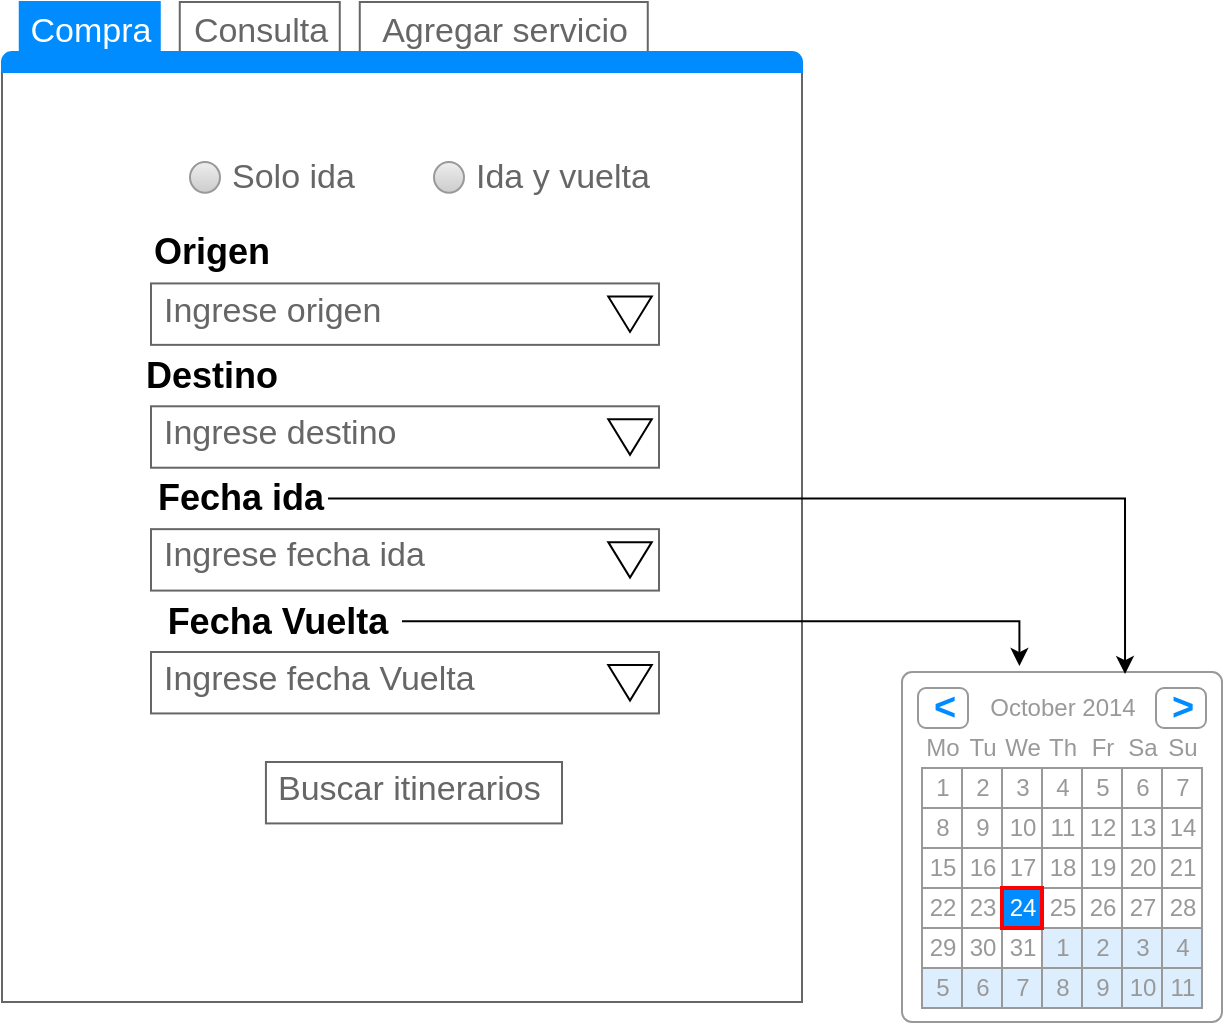 <mxfile version="25.0.1" pages="7">
  <diagram id="9dFwDYZfsQzRmSoZCChc" name="Pagina1_Compra">
    <mxGraphModel grid="1" page="1" gridSize="10" guides="1" tooltips="1" connect="1" arrows="1" fold="1" pageScale="1" pageWidth="827" pageHeight="1169" math="0" shadow="0">
      <root>
        <mxCell id="0" />
        <mxCell id="1" parent="0" />
        <mxCell id="KMWG6LfBUfc4gte5qM29-1" value="" style="strokeWidth=1;shadow=0;dashed=0;align=center;html=1;shape=mxgraph.mockup.containers.marginRect2;rectMarginTop=32;strokeColor=#666666;gradientColor=none;whiteSpace=wrap;" vertex="1" parent="1">
          <mxGeometry x="70" y="210" width="400" height="500" as="geometry" />
        </mxCell>
        <mxCell id="AMb3S6fxKBkzNsMwjNsc-3" value="Agregar servicio" style="strokeWidth=1;shadow=0;dashed=0;align=center;html=1;shape=mxgraph.mockup.containers.rrect;rSize=0;fontSize=17;fontColor=#666666;strokeColor=inherit;fillColor=inherit;verticalAlign=middle;fontFamily=Helvetica;gradientColor=none;" vertex="1" parent="KMWG6LfBUfc4gte5qM29-1">
          <mxGeometry x="178.88" width="144" height="30" as="geometry" />
        </mxCell>
        <mxCell id="AMb3S6fxKBkzNsMwjNsc-2" value="Consulta" style="strokeWidth=1;shadow=0;dashed=0;align=center;html=1;shape=mxgraph.mockup.containers.rrect;rSize=0;fontSize=17;fontColor=#666666;strokeColor=inherit;fillColor=inherit;verticalAlign=middle;fontFamily=Helvetica;gradientColor=none;" vertex="1" parent="KMWG6LfBUfc4gte5qM29-1">
          <mxGeometry x="88.88" width="80" height="30" as="geometry" />
        </mxCell>
        <mxCell id="KMWG6LfBUfc4gte5qM29-6" value="" style="strokeWidth=1;shadow=0;dashed=0;align=center;html=1;shape=mxgraph.mockup.containers.topButton;rSize=5;strokeColor=#008cff;fillColor=#008cff;gradientColor=none;resizeWidth=1;movable=0;deletable=1;" vertex="1" parent="KMWG6LfBUfc4gte5qM29-1">
          <mxGeometry width="400" height="10" relative="1" as="geometry">
            <mxPoint y="25" as="offset" />
          </mxGeometry>
        </mxCell>
        <mxCell id="CIvXgWznzghfIi3kd24B-24" value="Ingrese origen" style="strokeWidth=1;shadow=0;dashed=0;align=center;html=1;shape=mxgraph.mockup.text.textBox;fontColor=#666666;align=left;fontSize=17;spacingLeft=4;spacingTop=-3;whiteSpace=wrap;strokeColor=#666666;mainText=" vertex="1" parent="KMWG6LfBUfc4gte5qM29-1">
          <mxGeometry x="74.5" y="140.716" width="254" height="30.714" as="geometry" />
        </mxCell>
        <mxCell id="CIvXgWznzghfIi3kd24B-25" value="&lt;b&gt;&lt;font style=&quot;font-size: 18px;&quot;&gt;Origen&lt;/font&gt;&lt;/b&gt;" style="text;html=1;align=center;verticalAlign=middle;whiteSpace=wrap;rounded=0;" vertex="1" parent="KMWG6LfBUfc4gte5qM29-1">
          <mxGeometry x="74.5" y="110.002" width="60" height="30.714" as="geometry" />
        </mxCell>
        <mxCell id="CIvXgWznzghfIi3kd24B-26" value="" style="triangle;whiteSpace=wrap;html=1;rotation=90;" vertex="1" parent="KMWG6LfBUfc4gte5qM29-1">
          <mxGeometry x="305.13" y="145.2" width="17.75" height="21.756" as="geometry" />
        </mxCell>
        <mxCell id="CIvXgWznzghfIi3kd24B-27" value="Ingrese destino" style="strokeWidth=1;shadow=0;dashed=0;align=center;html=1;shape=mxgraph.mockup.text.textBox;fontColor=#666666;align=left;fontSize=17;spacingLeft=4;spacingTop=-3;whiteSpace=wrap;strokeColor=#666666;mainText=" vertex="1" parent="KMWG6LfBUfc4gte5qM29-1">
          <mxGeometry x="74.5" y="202.146" width="254" height="30.714" as="geometry" />
        </mxCell>
        <mxCell id="CIvXgWznzghfIi3kd24B-28" value="&lt;b&gt;&lt;font style=&quot;font-size: 18px;&quot;&gt;Destino&lt;/font&gt;&lt;/b&gt;" style="text;html=1;align=center;verticalAlign=middle;whiteSpace=wrap;rounded=0;" vertex="1" parent="KMWG6LfBUfc4gte5qM29-1">
          <mxGeometry x="74.5" y="171.432" width="60" height="30.714" as="geometry" />
        </mxCell>
        <mxCell id="CIvXgWznzghfIi3kd24B-29" value="" style="triangle;whiteSpace=wrap;html=1;rotation=90;" vertex="1" parent="KMWG6LfBUfc4gte5qM29-1">
          <mxGeometry x="305.13" y="206.63" width="17.75" height="21.756" as="geometry" />
        </mxCell>
        <mxCell id="CIvXgWznzghfIi3kd24B-30" value="Ingrese fecha ida" style="strokeWidth=1;shadow=0;dashed=0;align=center;html=1;shape=mxgraph.mockup.text.textBox;fontColor=#666666;align=left;fontSize=17;spacingLeft=4;spacingTop=-3;whiteSpace=wrap;strokeColor=#666666;mainText=" vertex="1" parent="KMWG6LfBUfc4gte5qM29-1">
          <mxGeometry x="74.5" y="263.576" width="254" height="30.714" as="geometry" />
        </mxCell>
        <mxCell id="CIvXgWznzghfIi3kd24B-31" value="&lt;b&gt;&lt;font style=&quot;font-size: 18px;&quot;&gt;Fecha ida&lt;/font&gt;&lt;/b&gt;" style="text;html=1;align=center;verticalAlign=middle;whiteSpace=wrap;rounded=0;" vertex="1" parent="KMWG6LfBUfc4gte5qM29-1">
          <mxGeometry x="74.5" y="232.86" width="88.5" height="30.71" as="geometry" />
        </mxCell>
        <mxCell id="CIvXgWznzghfIi3kd24B-32" value="" style="triangle;whiteSpace=wrap;html=1;rotation=90;" vertex="1" parent="KMWG6LfBUfc4gte5qM29-1">
          <mxGeometry x="305.13" y="268.06" width="17.75" height="21.756" as="geometry" />
        </mxCell>
        <mxCell id="CIvXgWznzghfIi3kd24B-1" value="Solo ida" style="shape=ellipse;fillColor=#eeeeee;strokeColor=#999999;gradientColor=#cccccc;html=1;align=left;spacingLeft=4;fontSize=17;fontColor=#666666;labelPosition=right;shadow=0;" vertex="1" parent="KMWG6LfBUfc4gte5qM29-1">
          <mxGeometry x="94" y="79.999" width="15" height="15.357" as="geometry" />
        </mxCell>
        <mxCell id="CIvXgWznzghfIi3kd24B-4" value="Ida y vuelta" style="shape=ellipse;fillColor=#eeeeee;strokeColor=#999999;gradientColor=#cccccc;html=1;align=left;spacingLeft=4;fontSize=17;fontColor=#666666;labelPosition=right;shadow=0;" vertex="1" parent="KMWG6LfBUfc4gte5qM29-1">
          <mxGeometry x="216" y="79.999" width="15" height="15.357" as="geometry" />
        </mxCell>
        <mxCell id="CIvXgWznzghfIi3kd24B-34" value="Ingrese fecha Vuelta" style="strokeWidth=1;shadow=0;dashed=0;align=center;html=1;shape=mxgraph.mockup.text.textBox;fontColor=#666666;align=left;fontSize=17;spacingLeft=4;spacingTop=-3;whiteSpace=wrap;strokeColor=#666666;mainText=" vertex="1" parent="KMWG6LfBUfc4gte5qM29-1">
          <mxGeometry x="74.5" y="325.006" width="254" height="30.714" as="geometry" />
        </mxCell>
        <mxCell id="CIvXgWznzghfIi3kd24B-35" value="&lt;span style=&quot;font-size: 18px;&quot;&gt;&lt;b&gt;Fecha Vuelta&lt;/b&gt;&lt;/span&gt;" style="text;html=1;align=center;verticalAlign=middle;whiteSpace=wrap;rounded=0;" vertex="1" parent="KMWG6LfBUfc4gte5qM29-1">
          <mxGeometry x="74.5" y="294.29" width="125.5" height="30.71" as="geometry" />
        </mxCell>
        <mxCell id="CIvXgWznzghfIi3kd24B-36" value="" style="triangle;whiteSpace=wrap;html=1;rotation=90;" vertex="1" parent="KMWG6LfBUfc4gte5qM29-1">
          <mxGeometry x="305.13" y="329.49" width="17.75" height="21.756" as="geometry" />
        </mxCell>
        <mxCell id="CIvXgWznzghfIi3kd24B-37" value="Buscar itinerarios" style="strokeWidth=1;shadow=0;dashed=0;align=center;html=1;shape=mxgraph.mockup.text.textBox;fontColor=#666666;align=left;fontSize=17;spacingLeft=4;spacingTop=-3;whiteSpace=wrap;strokeColor=#666666;mainText=" vertex="1" parent="KMWG6LfBUfc4gte5qM29-1">
          <mxGeometry x="131.97" y="380" width="148.03" height="30.71" as="geometry" />
        </mxCell>
        <mxCell id="AMb3S6fxKBkzNsMwjNsc-1" value="Compra" style="strokeColor=#008cff;fillColor=#008cff;gradientColor=none;strokeWidth=1;shadow=0;dashed=0;align=center;html=1;shape=mxgraph.mockup.containers.rrect;rSize=0;fontSize=17;fontColor=#ffffff;gradientColor=none;verticalAlign=middle;fontFamily=Helvetica;" vertex="1" parent="KMWG6LfBUfc4gte5qM29-1">
          <mxGeometry x="8.88" width="70" height="30" as="geometry" />
        </mxCell>
        <mxCell id="UUOkRgwi2JA0CtvlLsxi-1" value="" style="strokeWidth=1;shadow=0;dashed=0;align=center;html=1;shape=mxgraph.mockup.forms.rrect;rSize=5;strokeColor=#999999;fillColor=#ffffff;" vertex="1" parent="1">
          <mxGeometry x="520" y="545" width="160" height="175" as="geometry" />
        </mxCell>
        <mxCell id="UUOkRgwi2JA0CtvlLsxi-2" value="October 2014" style="strokeWidth=1;shadow=0;dashed=0;align=center;html=1;shape=mxgraph.mockup.forms.anchor;fontColor=#999999;" vertex="1" parent="UUOkRgwi2JA0CtvlLsxi-1">
          <mxGeometry x="30" y="8" width="100" height="20" as="geometry" />
        </mxCell>
        <mxCell id="UUOkRgwi2JA0CtvlLsxi-3" value="&lt;" style="strokeWidth=1;shadow=0;dashed=0;align=center;html=1;shape=mxgraph.mockup.forms.rrect;rSize=4;strokeColor=#999999;fontColor=#008cff;fontSize=19;fontStyle=1;" vertex="1" parent="UUOkRgwi2JA0CtvlLsxi-1">
          <mxGeometry x="8" y="8" width="25" height="20" as="geometry" />
        </mxCell>
        <mxCell id="UUOkRgwi2JA0CtvlLsxi-4" value="&gt;" style="strokeWidth=1;shadow=0;dashed=0;align=center;html=1;shape=mxgraph.mockup.forms.rrect;rSize=4;strokeColor=#999999;fontColor=#008cff;fontSize=19;fontStyle=1;" vertex="1" parent="UUOkRgwi2JA0CtvlLsxi-1">
          <mxGeometry x="127" y="8" width="25" height="20" as="geometry" />
        </mxCell>
        <mxCell id="UUOkRgwi2JA0CtvlLsxi-5" value="Mo" style="strokeWidth=1;shadow=0;dashed=0;align=center;html=1;shape=mxgraph.mockup.forms.anchor;fontColor=#999999;" vertex="1" parent="UUOkRgwi2JA0CtvlLsxi-1">
          <mxGeometry x="10" y="28" width="20" height="20" as="geometry" />
        </mxCell>
        <mxCell id="UUOkRgwi2JA0CtvlLsxi-6" value="Tu" style="strokeWidth=1;shadow=0;dashed=0;align=center;html=1;shape=mxgraph.mockup.forms.anchor;fontColor=#999999;" vertex="1" parent="UUOkRgwi2JA0CtvlLsxi-1">
          <mxGeometry x="30" y="28" width="20" height="20" as="geometry" />
        </mxCell>
        <mxCell id="UUOkRgwi2JA0CtvlLsxi-7" value="We" style="strokeWidth=1;shadow=0;dashed=0;align=center;html=1;shape=mxgraph.mockup.forms.anchor;fontColor=#999999;" vertex="1" parent="UUOkRgwi2JA0CtvlLsxi-1">
          <mxGeometry x="50" y="28" width="20" height="20" as="geometry" />
        </mxCell>
        <mxCell id="UUOkRgwi2JA0CtvlLsxi-8" value="Th" style="strokeWidth=1;shadow=0;dashed=0;align=center;html=1;shape=mxgraph.mockup.forms.anchor;fontColor=#999999;" vertex="1" parent="UUOkRgwi2JA0CtvlLsxi-1">
          <mxGeometry x="70" y="28" width="20" height="20" as="geometry" />
        </mxCell>
        <mxCell id="UUOkRgwi2JA0CtvlLsxi-9" value="Fr" style="strokeWidth=1;shadow=0;dashed=0;align=center;html=1;shape=mxgraph.mockup.forms.anchor;fontColor=#999999;" vertex="1" parent="UUOkRgwi2JA0CtvlLsxi-1">
          <mxGeometry x="90" y="28" width="20" height="20" as="geometry" />
        </mxCell>
        <mxCell id="UUOkRgwi2JA0CtvlLsxi-10" value="Sa" style="strokeWidth=1;shadow=0;dashed=0;align=center;html=1;shape=mxgraph.mockup.forms.anchor;fontColor=#999999;" vertex="1" parent="UUOkRgwi2JA0CtvlLsxi-1">
          <mxGeometry x="110" y="28" width="20" height="20" as="geometry" />
        </mxCell>
        <mxCell id="UUOkRgwi2JA0CtvlLsxi-11" value="Su" style="strokeWidth=1;shadow=0;dashed=0;align=center;html=1;shape=mxgraph.mockup.forms.anchor;fontColor=#999999;" vertex="1" parent="UUOkRgwi2JA0CtvlLsxi-1">
          <mxGeometry x="130" y="28" width="20" height="20" as="geometry" />
        </mxCell>
        <mxCell id="UUOkRgwi2JA0CtvlLsxi-12" value="1" style="strokeWidth=1;shadow=0;dashed=0;align=center;html=1;shape=mxgraph.mockup.forms.rrect;rSize=0;strokeColor=#999999;fontColor=#999999;" vertex="1" parent="UUOkRgwi2JA0CtvlLsxi-1">
          <mxGeometry x="10" y="48" width="20" height="20" as="geometry" />
        </mxCell>
        <mxCell id="UUOkRgwi2JA0CtvlLsxi-13" value="2" style="strokeWidth=1;shadow=0;dashed=0;align=center;html=1;shape=mxgraph.mockup.forms.rrect;rSize=0;strokeColor=#999999;fontColor=#999999;" vertex="1" parent="UUOkRgwi2JA0CtvlLsxi-1">
          <mxGeometry x="30" y="48" width="20" height="20" as="geometry" />
        </mxCell>
        <mxCell id="UUOkRgwi2JA0CtvlLsxi-14" value="3" style="strokeWidth=1;shadow=0;dashed=0;align=center;html=1;shape=mxgraph.mockup.forms.rrect;rSize=0;strokeColor=#999999;fontColor=#999999;" vertex="1" parent="UUOkRgwi2JA0CtvlLsxi-1">
          <mxGeometry x="50" y="48" width="20" height="20" as="geometry" />
        </mxCell>
        <mxCell id="UUOkRgwi2JA0CtvlLsxi-15" value="4" style="strokeWidth=1;shadow=0;dashed=0;align=center;html=1;shape=mxgraph.mockup.forms.rrect;rSize=0;strokeColor=#999999;fontColor=#999999;" vertex="1" parent="UUOkRgwi2JA0CtvlLsxi-1">
          <mxGeometry x="70" y="48" width="20" height="20" as="geometry" />
        </mxCell>
        <mxCell id="UUOkRgwi2JA0CtvlLsxi-16" value="5" style="strokeWidth=1;shadow=0;dashed=0;align=center;html=1;shape=mxgraph.mockup.forms.rrect;rSize=0;strokeColor=#999999;fontColor=#999999;" vertex="1" parent="UUOkRgwi2JA0CtvlLsxi-1">
          <mxGeometry x="90" y="48" width="20" height="20" as="geometry" />
        </mxCell>
        <mxCell id="UUOkRgwi2JA0CtvlLsxi-17" value="6" style="strokeWidth=1;shadow=0;dashed=0;align=center;html=1;shape=mxgraph.mockup.forms.rrect;rSize=0;strokeColor=#999999;fontColor=#999999;" vertex="1" parent="UUOkRgwi2JA0CtvlLsxi-1">
          <mxGeometry x="110" y="48" width="20" height="20" as="geometry" />
        </mxCell>
        <mxCell id="UUOkRgwi2JA0CtvlLsxi-18" value="7" style="strokeWidth=1;shadow=0;dashed=0;align=center;html=1;shape=mxgraph.mockup.forms.rrect;rSize=0;strokeColor=#999999;fontColor=#999999;" vertex="1" parent="UUOkRgwi2JA0CtvlLsxi-1">
          <mxGeometry x="130" y="48" width="20" height="20" as="geometry" />
        </mxCell>
        <mxCell id="UUOkRgwi2JA0CtvlLsxi-19" value="8" style="strokeWidth=1;shadow=0;dashed=0;align=center;html=1;shape=mxgraph.mockup.forms.rrect;rSize=0;strokeColor=#999999;fontColor=#999999;" vertex="1" parent="UUOkRgwi2JA0CtvlLsxi-1">
          <mxGeometry x="10" y="68" width="20" height="20" as="geometry" />
        </mxCell>
        <mxCell id="UUOkRgwi2JA0CtvlLsxi-20" value="9" style="strokeWidth=1;shadow=0;dashed=0;align=center;html=1;shape=mxgraph.mockup.forms.rrect;rSize=0;strokeColor=#999999;fontColor=#999999;" vertex="1" parent="UUOkRgwi2JA0CtvlLsxi-1">
          <mxGeometry x="30" y="68" width="20" height="20" as="geometry" />
        </mxCell>
        <mxCell id="UUOkRgwi2JA0CtvlLsxi-21" value="10" style="strokeWidth=1;shadow=0;dashed=0;align=center;html=1;shape=mxgraph.mockup.forms.rrect;rSize=0;strokeColor=#999999;fontColor=#999999;" vertex="1" parent="UUOkRgwi2JA0CtvlLsxi-1">
          <mxGeometry x="50" y="68" width="20" height="20" as="geometry" />
        </mxCell>
        <mxCell id="UUOkRgwi2JA0CtvlLsxi-22" value="11" style="strokeWidth=1;shadow=0;dashed=0;align=center;html=1;shape=mxgraph.mockup.forms.rrect;rSize=0;strokeColor=#999999;fontColor=#999999;" vertex="1" parent="UUOkRgwi2JA0CtvlLsxi-1">
          <mxGeometry x="70" y="68" width="20" height="20" as="geometry" />
        </mxCell>
        <mxCell id="UUOkRgwi2JA0CtvlLsxi-23" value="12" style="strokeWidth=1;shadow=0;dashed=0;align=center;html=1;shape=mxgraph.mockup.forms.rrect;rSize=0;strokeColor=#999999;fontColor=#999999;" vertex="1" parent="UUOkRgwi2JA0CtvlLsxi-1">
          <mxGeometry x="90" y="68" width="20" height="20" as="geometry" />
        </mxCell>
        <mxCell id="UUOkRgwi2JA0CtvlLsxi-24" value="13" style="strokeWidth=1;shadow=0;dashed=0;align=center;html=1;shape=mxgraph.mockup.forms.rrect;rSize=0;strokeColor=#999999;fontColor=#999999;" vertex="1" parent="UUOkRgwi2JA0CtvlLsxi-1">
          <mxGeometry x="110" y="68" width="20" height="20" as="geometry" />
        </mxCell>
        <mxCell id="UUOkRgwi2JA0CtvlLsxi-25" value="14" style="strokeWidth=1;shadow=0;dashed=0;align=center;html=1;shape=mxgraph.mockup.forms.rrect;rSize=0;strokeColor=#999999;fontColor=#999999;" vertex="1" parent="UUOkRgwi2JA0CtvlLsxi-1">
          <mxGeometry x="130" y="68" width="20" height="20" as="geometry" />
        </mxCell>
        <mxCell id="UUOkRgwi2JA0CtvlLsxi-26" value="15" style="strokeWidth=1;shadow=0;dashed=0;align=center;html=1;shape=mxgraph.mockup.forms.rrect;rSize=0;strokeColor=#999999;fontColor=#999999;" vertex="1" parent="UUOkRgwi2JA0CtvlLsxi-1">
          <mxGeometry x="10" y="88" width="20" height="20" as="geometry" />
        </mxCell>
        <mxCell id="UUOkRgwi2JA0CtvlLsxi-27" value="16" style="strokeWidth=1;shadow=0;dashed=0;align=center;html=1;shape=mxgraph.mockup.forms.rrect;rSize=0;strokeColor=#999999;fontColor=#999999;" vertex="1" parent="UUOkRgwi2JA0CtvlLsxi-1">
          <mxGeometry x="30" y="88" width="20" height="20" as="geometry" />
        </mxCell>
        <mxCell id="UUOkRgwi2JA0CtvlLsxi-28" value="17" style="strokeWidth=1;shadow=0;dashed=0;align=center;html=1;shape=mxgraph.mockup.forms.rrect;rSize=0;strokeColor=#999999;fontColor=#999999;" vertex="1" parent="UUOkRgwi2JA0CtvlLsxi-1">
          <mxGeometry x="50" y="88" width="20" height="20" as="geometry" />
        </mxCell>
        <mxCell id="UUOkRgwi2JA0CtvlLsxi-29" value="18" style="strokeWidth=1;shadow=0;dashed=0;align=center;html=1;shape=mxgraph.mockup.forms.rrect;rSize=0;strokeColor=#999999;fontColor=#999999;" vertex="1" parent="UUOkRgwi2JA0CtvlLsxi-1">
          <mxGeometry x="70" y="88" width="20" height="20" as="geometry" />
        </mxCell>
        <mxCell id="UUOkRgwi2JA0CtvlLsxi-30" value="19" style="strokeWidth=1;shadow=0;dashed=0;align=center;html=1;shape=mxgraph.mockup.forms.rrect;rSize=0;strokeColor=#999999;fontColor=#999999;" vertex="1" parent="UUOkRgwi2JA0CtvlLsxi-1">
          <mxGeometry x="90" y="88" width="20" height="20" as="geometry" />
        </mxCell>
        <mxCell id="UUOkRgwi2JA0CtvlLsxi-31" value="20" style="strokeWidth=1;shadow=0;dashed=0;align=center;html=1;shape=mxgraph.mockup.forms.rrect;rSize=0;strokeColor=#999999;fontColor=#999999;" vertex="1" parent="UUOkRgwi2JA0CtvlLsxi-1">
          <mxGeometry x="110" y="88" width="20" height="20" as="geometry" />
        </mxCell>
        <mxCell id="UUOkRgwi2JA0CtvlLsxi-32" value="21" style="strokeWidth=1;shadow=0;dashed=0;align=center;html=1;shape=mxgraph.mockup.forms.rrect;rSize=0;strokeColor=#999999;fontColor=#999999;" vertex="1" parent="UUOkRgwi2JA0CtvlLsxi-1">
          <mxGeometry x="130" y="88" width="20" height="20" as="geometry" />
        </mxCell>
        <mxCell id="UUOkRgwi2JA0CtvlLsxi-33" value="22" style="strokeWidth=1;shadow=0;dashed=0;align=center;html=1;shape=mxgraph.mockup.forms.rrect;rSize=0;strokeColor=#999999;fontColor=#999999;" vertex="1" parent="UUOkRgwi2JA0CtvlLsxi-1">
          <mxGeometry x="10" y="108" width="20" height="20" as="geometry" />
        </mxCell>
        <mxCell id="UUOkRgwi2JA0CtvlLsxi-34" value="23" style="strokeWidth=1;shadow=0;dashed=0;align=center;html=1;shape=mxgraph.mockup.forms.rrect;rSize=0;strokeColor=#999999;fontColor=#999999;" vertex="1" parent="UUOkRgwi2JA0CtvlLsxi-1">
          <mxGeometry x="30" y="108" width="20" height="20" as="geometry" />
        </mxCell>
        <mxCell id="UUOkRgwi2JA0CtvlLsxi-35" value="25" style="strokeWidth=1;shadow=0;dashed=0;align=center;html=1;shape=mxgraph.mockup.forms.rrect;rSize=0;strokeColor=#999999;fontColor=#999999;" vertex="1" parent="UUOkRgwi2JA0CtvlLsxi-1">
          <mxGeometry x="70" y="108" width="20" height="20" as="geometry" />
        </mxCell>
        <mxCell id="UUOkRgwi2JA0CtvlLsxi-36" value="26" style="strokeWidth=1;shadow=0;dashed=0;align=center;html=1;shape=mxgraph.mockup.forms.rrect;rSize=0;strokeColor=#999999;fontColor=#999999;" vertex="1" parent="UUOkRgwi2JA0CtvlLsxi-1">
          <mxGeometry x="90" y="108" width="20" height="20" as="geometry" />
        </mxCell>
        <mxCell id="UUOkRgwi2JA0CtvlLsxi-37" value="27" style="strokeWidth=1;shadow=0;dashed=0;align=center;html=1;shape=mxgraph.mockup.forms.rrect;rSize=0;strokeColor=#999999;fontColor=#999999;" vertex="1" parent="UUOkRgwi2JA0CtvlLsxi-1">
          <mxGeometry x="110" y="108" width="20" height="20" as="geometry" />
        </mxCell>
        <mxCell id="UUOkRgwi2JA0CtvlLsxi-38" value="28" style="strokeWidth=1;shadow=0;dashed=0;align=center;html=1;shape=mxgraph.mockup.forms.rrect;rSize=0;strokeColor=#999999;fontColor=#999999;" vertex="1" parent="UUOkRgwi2JA0CtvlLsxi-1">
          <mxGeometry x="130" y="108" width="20" height="20" as="geometry" />
        </mxCell>
        <mxCell id="UUOkRgwi2JA0CtvlLsxi-39" value="29" style="strokeWidth=1;shadow=0;dashed=0;align=center;html=1;shape=mxgraph.mockup.forms.rrect;rSize=0;strokeColor=#999999;fontColor=#999999;" vertex="1" parent="UUOkRgwi2JA0CtvlLsxi-1">
          <mxGeometry x="10" y="128" width="20" height="20" as="geometry" />
        </mxCell>
        <mxCell id="UUOkRgwi2JA0CtvlLsxi-40" value="30" style="strokeWidth=1;shadow=0;dashed=0;align=center;html=1;shape=mxgraph.mockup.forms.rrect;rSize=0;strokeColor=#999999;fontColor=#999999;" vertex="1" parent="UUOkRgwi2JA0CtvlLsxi-1">
          <mxGeometry x="30" y="128" width="20" height="20" as="geometry" />
        </mxCell>
        <mxCell id="UUOkRgwi2JA0CtvlLsxi-41" value="31" style="strokeWidth=1;shadow=0;dashed=0;align=center;html=1;shape=mxgraph.mockup.forms.rrect;rSize=0;strokeColor=#999999;fontColor=#999999;" vertex="1" parent="UUOkRgwi2JA0CtvlLsxi-1">
          <mxGeometry x="50" y="128" width="20" height="20" as="geometry" />
        </mxCell>
        <mxCell id="UUOkRgwi2JA0CtvlLsxi-42" value="1" style="strokeWidth=1;shadow=0;dashed=0;align=center;html=1;shape=mxgraph.mockup.forms.rrect;rSize=0;strokeColor=#999999;fontColor=#999999;fillColor=#ddeeff;" vertex="1" parent="UUOkRgwi2JA0CtvlLsxi-1">
          <mxGeometry x="70" y="128" width="20" height="20" as="geometry" />
        </mxCell>
        <mxCell id="UUOkRgwi2JA0CtvlLsxi-43" value="2" style="strokeWidth=1;shadow=0;dashed=0;align=center;html=1;shape=mxgraph.mockup.forms.rrect;rSize=0;strokeColor=#999999;fontColor=#999999;fillColor=#ddeeff;" vertex="1" parent="UUOkRgwi2JA0CtvlLsxi-1">
          <mxGeometry x="90" y="128" width="20" height="20" as="geometry" />
        </mxCell>
        <mxCell id="UUOkRgwi2JA0CtvlLsxi-44" value="3" style="strokeWidth=1;shadow=0;dashed=0;align=center;html=1;shape=mxgraph.mockup.forms.rrect;rSize=0;strokeColor=#999999;fontColor=#999999;fillColor=#ddeeff;" vertex="1" parent="UUOkRgwi2JA0CtvlLsxi-1">
          <mxGeometry x="110" y="128" width="20" height="20" as="geometry" />
        </mxCell>
        <mxCell id="UUOkRgwi2JA0CtvlLsxi-45" value="4" style="strokeWidth=1;shadow=0;dashed=0;align=center;html=1;shape=mxgraph.mockup.forms.rrect;rSize=0;strokeColor=#999999;fontColor=#999999;fillColor=#ddeeff;" vertex="1" parent="UUOkRgwi2JA0CtvlLsxi-1">
          <mxGeometry x="130" y="128" width="20" height="20" as="geometry" />
        </mxCell>
        <mxCell id="UUOkRgwi2JA0CtvlLsxi-46" value="5" style="strokeWidth=1;shadow=0;dashed=0;align=center;html=1;shape=mxgraph.mockup.forms.rrect;rSize=0;strokeColor=#999999;fontColor=#999999;fillColor=#ddeeff;" vertex="1" parent="UUOkRgwi2JA0CtvlLsxi-1">
          <mxGeometry x="10" y="148" width="20" height="20" as="geometry" />
        </mxCell>
        <mxCell id="UUOkRgwi2JA0CtvlLsxi-47" value="6" style="strokeWidth=1;shadow=0;dashed=0;align=center;html=1;shape=mxgraph.mockup.forms.rrect;rSize=0;strokeColor=#999999;fontColor=#999999;fillColor=#ddeeff;" vertex="1" parent="UUOkRgwi2JA0CtvlLsxi-1">
          <mxGeometry x="30" y="148" width="20" height="20" as="geometry" />
        </mxCell>
        <mxCell id="UUOkRgwi2JA0CtvlLsxi-48" value="7" style="strokeWidth=1;shadow=0;dashed=0;align=center;html=1;shape=mxgraph.mockup.forms.rrect;rSize=0;strokeColor=#999999;fontColor=#999999;fillColor=#ddeeff;" vertex="1" parent="UUOkRgwi2JA0CtvlLsxi-1">
          <mxGeometry x="50" y="148" width="20" height="20" as="geometry" />
        </mxCell>
        <mxCell id="UUOkRgwi2JA0CtvlLsxi-49" value="8" style="strokeWidth=1;shadow=0;dashed=0;align=center;html=1;shape=mxgraph.mockup.forms.rrect;rSize=0;strokeColor=#999999;fontColor=#999999;fillColor=#ddeeff;" vertex="1" parent="UUOkRgwi2JA0CtvlLsxi-1">
          <mxGeometry x="70" y="148" width="20" height="20" as="geometry" />
        </mxCell>
        <mxCell id="UUOkRgwi2JA0CtvlLsxi-50" value="9" style="strokeWidth=1;shadow=0;dashed=0;align=center;html=1;shape=mxgraph.mockup.forms.rrect;rSize=0;strokeColor=#999999;fontColor=#999999;fillColor=#ddeeff;" vertex="1" parent="UUOkRgwi2JA0CtvlLsxi-1">
          <mxGeometry x="90" y="148" width="20" height="20" as="geometry" />
        </mxCell>
        <mxCell id="UUOkRgwi2JA0CtvlLsxi-51" value="10" style="strokeWidth=1;shadow=0;dashed=0;align=center;html=1;shape=mxgraph.mockup.forms.rrect;rSize=0;strokeColor=#999999;fontColor=#999999;fillColor=#ddeeff;" vertex="1" parent="UUOkRgwi2JA0CtvlLsxi-1">
          <mxGeometry x="110" y="148" width="20" height="20" as="geometry" />
        </mxCell>
        <mxCell id="UUOkRgwi2JA0CtvlLsxi-52" value="11" style="strokeWidth=1;shadow=0;dashed=0;align=center;html=1;shape=mxgraph.mockup.forms.rrect;rSize=0;strokeColor=#999999;fontColor=#999999;fillColor=#ddeeff;" vertex="1" parent="UUOkRgwi2JA0CtvlLsxi-1">
          <mxGeometry x="130" y="148" width="20" height="20" as="geometry" />
        </mxCell>
        <mxCell id="UUOkRgwi2JA0CtvlLsxi-53" value="24" style="strokeWidth=1;shadow=0;dashed=0;align=center;html=1;shape=mxgraph.mockup.forms.rrect;rSize=0;strokeColor=#ff0000;fontColor=#ffffff;strokeWidth=2;fillColor=#008cff;" vertex="1" parent="UUOkRgwi2JA0CtvlLsxi-1">
          <mxGeometry x="50" y="108" width="20" height="20" as="geometry" />
        </mxCell>
        <mxCell id="UUOkRgwi2JA0CtvlLsxi-54" style="edgeStyle=orthogonalEdgeStyle;rounded=0;orthogonalLoop=1;jettySize=auto;html=1;exitX=1;exitY=0.5;exitDx=0;exitDy=0;entryX=0.697;entryY=0.006;entryDx=0;entryDy=0;entryPerimeter=0;" edge="1" parent="1" source="CIvXgWznzghfIi3kd24B-31" target="UUOkRgwi2JA0CtvlLsxi-1">
          <mxGeometry relative="1" as="geometry" />
        </mxCell>
        <mxCell id="UUOkRgwi2JA0CtvlLsxi-55" style="edgeStyle=orthogonalEdgeStyle;rounded=0;orthogonalLoop=1;jettySize=auto;html=1;exitX=1;exitY=0.5;exitDx=0;exitDy=0;entryX=0.367;entryY=-0.017;entryDx=0;entryDy=0;entryPerimeter=0;" edge="1" parent="1" source="CIvXgWznzghfIi3kd24B-35" target="UUOkRgwi2JA0CtvlLsxi-1">
          <mxGeometry relative="1" as="geometry" />
        </mxCell>
      </root>
    </mxGraphModel>
  </diagram>
  <diagram id="vlk37aTA38XSHCFmPpjq" name="Pagina2_Compra_Servicios">
    <mxGraphModel grid="1" page="1" gridSize="10" guides="1" tooltips="1" connect="1" arrows="1" fold="1" pageScale="1" pageWidth="827" pageHeight="1169" math="0" shadow="0">
      <root>
        <mxCell id="0" />
        <mxCell id="1" parent="0" />
        <mxCell id="DeCpiJCVxfwMEh3vvL4N-1" value="" style="strokeWidth=1;shadow=0;dashed=0;align=center;html=1;shape=mxgraph.mockup.containers.marginRect2;rectMarginTop=32;strokeColor=#666666;gradientColor=none;whiteSpace=wrap;" vertex="1" parent="1">
          <mxGeometry x="220" y="120" width="400" height="420" as="geometry" />
        </mxCell>
        <mxCell id="lkDyfCj4JXIht-l2G9Tk-1" value="Compra" style="strokeColor=#008cff;fillColor=#008cff;gradientColor=none;strokeWidth=1;shadow=0;dashed=0;align=center;html=1;shape=mxgraph.mockup.containers.rrect;rSize=0;fontSize=17;fontColor=#ffffff;gradientColor=none;verticalAlign=middle;fontFamily=Helvetica;" vertex="1" parent="DeCpiJCVxfwMEh3vvL4N-1">
          <mxGeometry x="10" width="70" height="30" as="geometry" />
        </mxCell>
        <mxCell id="lkDyfCj4JXIht-l2G9Tk-2" value="Consulta" style="strokeWidth=1;shadow=0;dashed=0;align=center;html=1;shape=mxgraph.mockup.containers.rrect;rSize=0;fontSize=17;fontColor=#666666;strokeColor=inherit;fillColor=inherit;verticalAlign=middle;fontFamily=Helvetica;gradientColor=none;" vertex="1" parent="DeCpiJCVxfwMEh3vvL4N-1">
          <mxGeometry x="90" width="80" height="30" as="geometry" />
        </mxCell>
        <mxCell id="lkDyfCj4JXIht-l2G9Tk-3" value="Agregar servicio" style="strokeWidth=1;shadow=0;dashed=0;align=center;html=1;shape=mxgraph.mockup.containers.rrect;rSize=0;fontSize=17;fontColor=#666666;strokeColor=inherit;fillColor=inherit;verticalAlign=middle;fontFamily=Helvetica;gradientColor=none;" vertex="1" parent="DeCpiJCVxfwMEh3vvL4N-1">
          <mxGeometry x="180" width="144" height="30" as="geometry" />
        </mxCell>
        <mxCell id="DeCpiJCVxfwMEh3vvL4N-4" value="" style="strokeWidth=1;shadow=0;dashed=0;align=center;html=1;shape=mxgraph.mockup.containers.topButton;rSize=5;strokeColor=#008cff;fillColor=#008cff;gradientColor=none;resizeWidth=1;movable=0;deletable=1;" vertex="1" parent="DeCpiJCVxfwMEh3vvL4N-1">
          <mxGeometry width="400" height="10" relative="1" as="geometry">
            <mxPoint y="25" as="offset" />
          </mxGeometry>
        </mxCell>
        <mxCell id="DeCpiJCVxfwMEh3vvL4N-19" value="Text&amp;nbsp;&lt;span style=&quot;white-space: pre;&quot;&gt;&#x9;&lt;/span&gt;Text&lt;span style=&quot;white-space: pre;&quot;&gt;&#x9;&lt;/span&gt;&lt;span style=&quot;white-space: pre;&quot;&gt;&#x9;&lt;/span&gt;Text&lt;span style=&quot;white-space: pre;&quot;&gt;&#x9;&lt;/span&gt;&lt;span style=&quot;white-space: pre;&quot;&gt;&#x9;&lt;/span&gt;Text" style="shape=ellipse;fillColor=#eeeeee;strokeColor=#999999;gradientColor=#cccccc;html=1;align=left;spacingLeft=4;fontSize=17;fontColor=#666666;labelPosition=right;shadow=0;" vertex="1" parent="DeCpiJCVxfwMEh3vvL4N-1">
          <mxGeometry x="37" y="100" width="15" height="15" as="geometry" />
        </mxCell>
        <mxCell id="DeCpiJCVxfwMEh3vvL4N-20" value="Text&lt;span style=&quot;white-space: pre;&quot;&gt;&#x9;&lt;/span&gt;&lt;span style=&quot;white-space: pre;&quot;&gt;&#x9;&lt;/span&gt;Text&lt;span style=&quot;white-space: pre;&quot;&gt;&#x9;&lt;/span&gt;&lt;span style=&quot;white-space: pre;&quot;&gt;&#x9;&lt;/span&gt;Text&lt;span style=&quot;white-space: pre;&quot;&gt;&#x9;&lt;/span&gt;&lt;span style=&quot;white-space: pre;&quot;&gt;&#x9;&lt;/span&gt;Text" style="shape=ellipse;fillColor=#eeeeee;strokeColor=#999999;gradientColor=#cccccc;html=1;align=left;spacingLeft=4;fontSize=17;fontColor=#666666;labelPosition=right;shadow=0;" vertex="1" parent="DeCpiJCVxfwMEh3vvL4N-1">
          <mxGeometry x="37" y="130" width="15" height="15" as="geometry" />
        </mxCell>
        <mxCell id="DeCpiJCVxfwMEh3vvL4N-21" value="&lt;font style=&quot;font-size: 14px;&quot;&gt;ID&lt;/font&gt;" style="text;html=1;align=center;verticalAlign=middle;whiteSpace=wrap;rounded=0;" vertex="1" parent="DeCpiJCVxfwMEh3vvL4N-1">
          <mxGeometry x="46" y="60" width="60" height="30" as="geometry" />
        </mxCell>
        <mxCell id="DeCpiJCVxfwMEh3vvL4N-32" value="&lt;font style=&quot;font-size: 14px;&quot;&gt;Hora&lt;/font&gt;" style="text;html=1;align=center;verticalAlign=middle;whiteSpace=wrap;rounded=0;" vertex="1" parent="DeCpiJCVxfwMEh3vvL4N-1">
          <mxGeometry x="120" y="60" width="60" height="30" as="geometry" />
        </mxCell>
        <mxCell id="DeCpiJCVxfwMEh3vvL4N-33" value="&lt;font style=&quot;font-size: 14px;&quot;&gt;Origen&lt;/font&gt;" style="text;html=1;align=center;verticalAlign=middle;whiteSpace=wrap;rounded=0;" vertex="1" parent="DeCpiJCVxfwMEh3vvL4N-1">
          <mxGeometry x="196" y="60" width="60" height="30" as="geometry" />
        </mxCell>
        <mxCell id="DeCpiJCVxfwMEh3vvL4N-34" value="&lt;font style=&quot;font-size: 14px;&quot;&gt;Destino&lt;/font&gt;" style="text;html=1;align=center;verticalAlign=middle;whiteSpace=wrap;rounded=0;" vertex="1" parent="DeCpiJCVxfwMEh3vvL4N-1">
          <mxGeometry x="270" y="60" width="60" height="30" as="geometry" />
        </mxCell>
        <mxCell id="DeCpiJCVxfwMEh3vvL4N-35" value="Text&lt;span style=&quot;white-space: pre;&quot;&gt;&#x9;&lt;/span&gt;&lt;span style=&quot;white-space: pre;&quot;&gt;&#x9;&lt;/span&gt;Text&lt;span style=&quot;white-space: pre;&quot;&gt;&#x9;&lt;/span&gt;&lt;span style=&quot;white-space: pre;&quot;&gt;&#x9;&lt;/span&gt;Text&lt;span style=&quot;white-space: pre;&quot;&gt;&#x9;&lt;/span&gt;&lt;span style=&quot;white-space: pre;&quot;&gt;&#x9;&lt;/span&gt;Text" style="shape=ellipse;fillColor=#eeeeee;strokeColor=#999999;gradientColor=#cccccc;html=1;align=left;spacingLeft=4;fontSize=17;fontColor=#666666;labelPosition=right;shadow=0;" vertex="1" parent="DeCpiJCVxfwMEh3vvL4N-1">
          <mxGeometry x="37" y="160" width="15" height="15" as="geometry" />
        </mxCell>
        <mxCell id="bZt-FvoIpULdey00MS5q-1" value="&lt;font style=&quot;font-size: 14px;&quot;&gt;Ver Asientos&lt;/font&gt;" style="strokeWidth=1;shadow=0;dashed=0;align=center;html=1;shape=mxgraph.mockup.text.textBox;fontColor=#666666;align=left;fontSize=17;spacingLeft=4;spacingTop=-3;whiteSpace=wrap;strokeColor=#666666;mainText=" vertex="1" parent="DeCpiJCVxfwMEh3vvL4N-1">
          <mxGeometry x="154" y="230" width="92" height="30.71" as="geometry" />
        </mxCell>
        <mxCell id="bZt-FvoIpULdey00MS5q-2" value="Text&lt;span style=&quot;white-space: pre;&quot;&gt;&#x9;&lt;/span&gt;&lt;span style=&quot;white-space: pre;&quot;&gt;&#x9;&lt;/span&gt;Text&lt;span style=&quot;white-space: pre;&quot;&gt;&#x9;&lt;/span&gt;&lt;span style=&quot;white-space: pre;&quot;&gt;&#x9;&lt;/span&gt;Text&lt;span style=&quot;white-space: pre;&quot;&gt;&#x9;&lt;/span&gt;&lt;span style=&quot;white-space: pre;&quot;&gt;&#x9;&lt;/span&gt;Text" style="shape=ellipse;fillColor=#eeeeee;strokeColor=#999999;gradientColor=#cccccc;html=1;align=left;spacingLeft=4;fontSize=17;fontColor=#666666;labelPosition=right;shadow=0;" vertex="1" parent="DeCpiJCVxfwMEh3vvL4N-1">
          <mxGeometry x="37" y="190" width="15" height="15" as="geometry" />
        </mxCell>
      </root>
    </mxGraphModel>
  </diagram>
  <diagram id="9IThonzbwSagB6Zt1FLi" name="Pagina3_Compra_Asientos">
    <mxGraphModel grid="1" page="1" gridSize="10" guides="1" tooltips="1" connect="1" arrows="1" fold="1" pageScale="1" pageWidth="827" pageHeight="1169" math="0" shadow="0">
      <root>
        <mxCell id="0" />
        <mxCell id="1" parent="0" />
        <mxCell id="SscTZAX36UntHZEnQTBi-1" value="" style="strokeWidth=1;shadow=0;dashed=0;align=center;html=1;shape=mxgraph.mockup.containers.marginRect2;rectMarginTop=32;strokeColor=#666666;gradientColor=none;whiteSpace=wrap;" vertex="1" parent="1">
          <mxGeometry x="200" y="100" width="400" height="460" as="geometry" />
        </mxCell>
        <mxCell id="rrx6NOcZVaQWvVKe1Qkh-3" value="Agregar servicio" style="strokeWidth=1;shadow=0;dashed=0;align=center;html=1;shape=mxgraph.mockup.containers.rrect;rSize=0;fontSize=17;fontColor=#666666;strokeColor=inherit;fillColor=inherit;verticalAlign=middle;fontFamily=Helvetica;gradientColor=none;" vertex="1" parent="SscTZAX36UntHZEnQTBi-1">
          <mxGeometry x="183" width="144" height="30" as="geometry" />
        </mxCell>
        <mxCell id="SscTZAX36UntHZEnQTBi-2" value="Compra" style="strokeColor=#008cff;fillColor=#008cff;gradientColor=none;strokeWidth=1;shadow=0;dashed=0;align=center;html=1;shape=mxgraph.mockup.containers.rrect;rSize=0;fontSize=17;fontColor=#ffffff;gradientColor=none;verticalAlign=middle;fontFamily=Helvetica;" vertex="1" parent="SscTZAX36UntHZEnQTBi-1">
          <mxGeometry width="70" height="30" relative="1" as="geometry">
            <mxPoint x="16" as="offset" />
          </mxGeometry>
        </mxCell>
        <mxCell id="SscTZAX36UntHZEnQTBi-3" value="Consulta" style="strokeWidth=1;shadow=0;dashed=0;align=center;html=1;shape=mxgraph.mockup.containers.rrect;rSize=0;fontSize=17;fontColor=#666666;strokeColor=inherit;fillColor=inherit;verticalAlign=middle;fontFamily=Helvetica;gradientColor=none;" vertex="1" parent="SscTZAX36UntHZEnQTBi-1">
          <mxGeometry width="80" height="30" relative="1" as="geometry">
            <mxPoint x="96" as="offset" />
          </mxGeometry>
        </mxCell>
        <mxCell id="SscTZAX36UntHZEnQTBi-4" value="" style="strokeWidth=1;shadow=0;dashed=0;align=center;html=1;shape=mxgraph.mockup.containers.topButton;rSize=5;strokeColor=#008cff;fillColor=#008cff;gradientColor=none;resizeWidth=1;movable=0;deletable=1;" vertex="1" parent="SscTZAX36UntHZEnQTBi-1">
          <mxGeometry width="400" height="10" relative="1" as="geometry">
            <mxPoint y="25" as="offset" />
          </mxGeometry>
        </mxCell>
        <mxCell id="SscTZAX36UntHZEnQTBi-5" value="" style="rounded=0;whiteSpace=wrap;html=1;rotation=90;" vertex="1" parent="SscTZAX36UntHZEnQTBi-1">
          <mxGeometry x="28.84" y="144.24" width="342.33" height="150" as="geometry" />
        </mxCell>
        <mxCell id="SscTZAX36UntHZEnQTBi-6" value="1" style="rounded=0;whiteSpace=wrap;html=1;" vertex="1" parent="SscTZAX36UntHZEnQTBi-1">
          <mxGeometry x="130.0" y="80" width="30" height="20" as="geometry" />
        </mxCell>
        <mxCell id="SscTZAX36UntHZEnQTBi-7" value="2" style="rounded=0;whiteSpace=wrap;html=1;" vertex="1" parent="SscTZAX36UntHZEnQTBi-1">
          <mxGeometry x="160.0" y="80" width="30" height="20" as="geometry" />
        </mxCell>
        <mxCell id="SscTZAX36UntHZEnQTBi-8" value="3" style="rounded=0;whiteSpace=wrap;html=1;" vertex="1" parent="SscTZAX36UntHZEnQTBi-1">
          <mxGeometry x="210.0" y="80" width="30" height="20" as="geometry" />
        </mxCell>
        <mxCell id="SscTZAX36UntHZEnQTBi-9" value="4" style="rounded=0;whiteSpace=wrap;html=1;" vertex="1" parent="SscTZAX36UntHZEnQTBi-1">
          <mxGeometry x="240.0" y="80" width="30" height="20" as="geometry" />
        </mxCell>
        <mxCell id="SscTZAX36UntHZEnQTBi-10" value="5" style="rounded=0;whiteSpace=wrap;html=1;" vertex="1" parent="SscTZAX36UntHZEnQTBi-1">
          <mxGeometry x="130.0" y="110" width="30" height="20" as="geometry" />
        </mxCell>
        <mxCell id="SscTZAX36UntHZEnQTBi-11" value="6" style="rounded=0;whiteSpace=wrap;html=1;" vertex="1" parent="SscTZAX36UntHZEnQTBi-1">
          <mxGeometry x="160.0" y="110" width="30" height="20" as="geometry" />
        </mxCell>
        <mxCell id="SscTZAX36UntHZEnQTBi-12" value="7" style="rounded=0;whiteSpace=wrap;html=1;" vertex="1" parent="SscTZAX36UntHZEnQTBi-1">
          <mxGeometry x="210.0" y="110" width="30" height="20" as="geometry" />
        </mxCell>
        <mxCell id="SscTZAX36UntHZEnQTBi-13" value="8" style="rounded=0;whiteSpace=wrap;html=1;" vertex="1" parent="SscTZAX36UntHZEnQTBi-1">
          <mxGeometry x="240.0" y="110" width="30" height="20" as="geometry" />
        </mxCell>
        <mxCell id="SscTZAX36UntHZEnQTBi-14" value="9" style="rounded=0;whiteSpace=wrap;html=1;" vertex="1" parent="SscTZAX36UntHZEnQTBi-1">
          <mxGeometry x="130.0" y="140" width="30" height="20" as="geometry" />
        </mxCell>
        <mxCell id="SscTZAX36UntHZEnQTBi-15" value="10" style="rounded=0;whiteSpace=wrap;html=1;" vertex="1" parent="SscTZAX36UntHZEnQTBi-1">
          <mxGeometry x="160.0" y="140" width="30" height="20" as="geometry" />
        </mxCell>
        <mxCell id="SscTZAX36UntHZEnQTBi-16" value="11" style="rounded=0;whiteSpace=wrap;html=1;" vertex="1" parent="SscTZAX36UntHZEnQTBi-1">
          <mxGeometry x="210.0" y="140" width="30" height="20" as="geometry" />
        </mxCell>
        <mxCell id="SscTZAX36UntHZEnQTBi-17" value="12" style="rounded=0;whiteSpace=wrap;html=1;" vertex="1" parent="SscTZAX36UntHZEnQTBi-1">
          <mxGeometry x="240.0" y="140" width="30" height="20" as="geometry" />
        </mxCell>
        <mxCell id="SscTZAX36UntHZEnQTBi-18" value="13" style="rounded=0;whiteSpace=wrap;html=1;" vertex="1" parent="SscTZAX36UntHZEnQTBi-1">
          <mxGeometry x="130.0" y="170" width="30" height="20" as="geometry" />
        </mxCell>
        <mxCell id="SscTZAX36UntHZEnQTBi-19" value="14" style="rounded=0;whiteSpace=wrap;html=1;" vertex="1" parent="SscTZAX36UntHZEnQTBi-1">
          <mxGeometry x="160.0" y="170" width="30" height="20" as="geometry" />
        </mxCell>
        <mxCell id="SscTZAX36UntHZEnQTBi-20" value="15" style="rounded=0;whiteSpace=wrap;html=1;" vertex="1" parent="SscTZAX36UntHZEnQTBi-1">
          <mxGeometry x="210.0" y="170" width="30" height="20" as="geometry" />
        </mxCell>
        <mxCell id="SscTZAX36UntHZEnQTBi-21" value="16" style="rounded=0;whiteSpace=wrap;html=1;" vertex="1" parent="SscTZAX36UntHZEnQTBi-1">
          <mxGeometry x="240.0" y="170" width="30" height="20" as="geometry" />
        </mxCell>
        <mxCell id="SscTZAX36UntHZEnQTBi-22" value="17" style="rounded=0;whiteSpace=wrap;html=1;" vertex="1" parent="SscTZAX36UntHZEnQTBi-1">
          <mxGeometry x="130.0" y="200" width="30" height="20" as="geometry" />
        </mxCell>
        <mxCell id="SscTZAX36UntHZEnQTBi-23" value="18" style="rounded=0;whiteSpace=wrap;html=1;" vertex="1" parent="SscTZAX36UntHZEnQTBi-1">
          <mxGeometry x="160.0" y="200" width="30" height="20" as="geometry" />
        </mxCell>
        <mxCell id="SscTZAX36UntHZEnQTBi-24" value="19" style="rounded=0;whiteSpace=wrap;html=1;" vertex="1" parent="SscTZAX36UntHZEnQTBi-1">
          <mxGeometry x="210.0" y="200" width="30" height="20" as="geometry" />
        </mxCell>
        <mxCell id="SscTZAX36UntHZEnQTBi-25" value="20" style="rounded=0;whiteSpace=wrap;html=1;" vertex="1" parent="SscTZAX36UntHZEnQTBi-1">
          <mxGeometry x="240.0" y="200" width="30" height="20" as="geometry" />
        </mxCell>
        <mxCell id="SscTZAX36UntHZEnQTBi-26" value="21" style="rounded=0;whiteSpace=wrap;html=1;" vertex="1" parent="SscTZAX36UntHZEnQTBi-1">
          <mxGeometry x="130.0" y="230" width="30" height="20" as="geometry" />
        </mxCell>
        <mxCell id="SscTZAX36UntHZEnQTBi-27" value="22" style="rounded=0;whiteSpace=wrap;html=1;" vertex="1" parent="SscTZAX36UntHZEnQTBi-1">
          <mxGeometry x="160.0" y="230" width="30" height="20" as="geometry" />
        </mxCell>
        <mxCell id="SscTZAX36UntHZEnQTBi-28" value="23" style="rounded=0;whiteSpace=wrap;html=1;" vertex="1" parent="SscTZAX36UntHZEnQTBi-1">
          <mxGeometry x="210.0" y="230" width="30" height="20" as="geometry" />
        </mxCell>
        <mxCell id="SscTZAX36UntHZEnQTBi-29" value="24" style="rounded=0;whiteSpace=wrap;html=1;" vertex="1" parent="SscTZAX36UntHZEnQTBi-1">
          <mxGeometry x="240.0" y="230" width="30" height="20" as="geometry" />
        </mxCell>
        <mxCell id="SscTZAX36UntHZEnQTBi-30" value="25" style="rounded=0;whiteSpace=wrap;html=1;" vertex="1" parent="SscTZAX36UntHZEnQTBi-1">
          <mxGeometry x="130.0" y="260" width="30" height="20" as="geometry" />
        </mxCell>
        <mxCell id="SscTZAX36UntHZEnQTBi-31" value="26" style="rounded=0;whiteSpace=wrap;html=1;" vertex="1" parent="SscTZAX36UntHZEnQTBi-1">
          <mxGeometry x="160.0" y="260" width="30" height="20" as="geometry" />
        </mxCell>
        <mxCell id="SscTZAX36UntHZEnQTBi-32" value="27" style="rounded=0;whiteSpace=wrap;html=1;" vertex="1" parent="SscTZAX36UntHZEnQTBi-1">
          <mxGeometry x="210.0" y="260" width="30" height="20" as="geometry" />
        </mxCell>
        <mxCell id="SscTZAX36UntHZEnQTBi-33" value="28" style="rounded=0;whiteSpace=wrap;html=1;" vertex="1" parent="SscTZAX36UntHZEnQTBi-1">
          <mxGeometry x="240.0" y="260" width="30" height="20" as="geometry" />
        </mxCell>
        <mxCell id="SscTZAX36UntHZEnQTBi-34" value="29" style="rounded=0;whiteSpace=wrap;html=1;" vertex="1" parent="SscTZAX36UntHZEnQTBi-1">
          <mxGeometry x="130.0" y="290" width="30" height="20" as="geometry" />
        </mxCell>
        <mxCell id="SscTZAX36UntHZEnQTBi-35" value="30" style="rounded=0;whiteSpace=wrap;html=1;" vertex="1" parent="SscTZAX36UntHZEnQTBi-1">
          <mxGeometry x="160.0" y="290" width="30" height="20" as="geometry" />
        </mxCell>
        <mxCell id="SscTZAX36UntHZEnQTBi-36" value="31" style="rounded=0;whiteSpace=wrap;html=1;" vertex="1" parent="SscTZAX36UntHZEnQTBi-1">
          <mxGeometry x="210.0" y="290" width="30" height="20" as="geometry" />
        </mxCell>
        <mxCell id="SscTZAX36UntHZEnQTBi-37" value="32" style="rounded=0;whiteSpace=wrap;html=1;" vertex="1" parent="SscTZAX36UntHZEnQTBi-1">
          <mxGeometry x="240.0" y="290" width="30" height="20" as="geometry" />
        </mxCell>
        <mxCell id="SscTZAX36UntHZEnQTBi-38" value="33" style="rounded=0;whiteSpace=wrap;html=1;" vertex="1" parent="SscTZAX36UntHZEnQTBi-1">
          <mxGeometry x="130.0" y="320" width="30" height="20" as="geometry" />
        </mxCell>
        <mxCell id="SscTZAX36UntHZEnQTBi-39" value="34" style="rounded=0;whiteSpace=wrap;html=1;" vertex="1" parent="SscTZAX36UntHZEnQTBi-1">
          <mxGeometry x="160.0" y="320" width="30" height="20" as="geometry" />
        </mxCell>
        <mxCell id="SscTZAX36UntHZEnQTBi-40" value="35" style="rounded=0;whiteSpace=wrap;html=1;" vertex="1" parent="SscTZAX36UntHZEnQTBi-1">
          <mxGeometry x="210.0" y="320" width="30" height="20" as="geometry" />
        </mxCell>
        <mxCell id="SscTZAX36UntHZEnQTBi-41" value="36" style="rounded=0;whiteSpace=wrap;html=1;" vertex="1" parent="SscTZAX36UntHZEnQTBi-1">
          <mxGeometry x="240.0" y="320" width="30" height="20" as="geometry" />
        </mxCell>
        <mxCell id="SscTZAX36UntHZEnQTBi-42" value="37" style="rounded=0;whiteSpace=wrap;html=1;" vertex="1" parent="SscTZAX36UntHZEnQTBi-1">
          <mxGeometry x="130.0" y="350" width="30" height="20" as="geometry" />
        </mxCell>
        <mxCell id="SscTZAX36UntHZEnQTBi-43" value="38" style="rounded=0;whiteSpace=wrap;html=1;" vertex="1" parent="SscTZAX36UntHZEnQTBi-1">
          <mxGeometry x="160.0" y="350" width="30" height="20" as="geometry" />
        </mxCell>
        <mxCell id="SscTZAX36UntHZEnQTBi-44" value="39" style="rounded=0;whiteSpace=wrap;html=1;" vertex="1" parent="SscTZAX36UntHZEnQTBi-1">
          <mxGeometry x="210.0" y="350" width="30" height="20" as="geometry" />
        </mxCell>
        <mxCell id="SscTZAX36UntHZEnQTBi-45" value="40" style="rounded=0;whiteSpace=wrap;html=1;" vertex="1" parent="SscTZAX36UntHZEnQTBi-1">
          <mxGeometry x="240.0" y="350" width="30" height="20" as="geometry" />
        </mxCell>
        <mxCell id="JcdqTB5EFn37g8TgRo0G-1" value="&lt;span style=&quot;font-size: 14px;&quot;&gt;Confirmar asientos&lt;/span&gt;" style="strokeWidth=1;shadow=0;dashed=0;align=center;html=1;shape=mxgraph.mockup.text.textBox;fontColor=#666666;align=left;fontSize=17;spacingLeft=4;spacingTop=-3;whiteSpace=wrap;strokeColor=#666666;mainText=" vertex="1" parent="SscTZAX36UntHZEnQTBi-1">
          <mxGeometry x="136" y="400" width="128" height="30.71" as="geometry" />
        </mxCell>
      </root>
    </mxGraphModel>
  </diagram>
  <diagram id="gFKQpxNPXEwykRDdm4TL" name="Pagina4_Compra_Datos">
    <mxGraphModel grid="1" page="1" gridSize="10" guides="1" tooltips="1" connect="1" arrows="1" fold="1" pageScale="1" pageWidth="827" pageHeight="1169" math="0" shadow="0">
      <root>
        <mxCell id="0" />
        <mxCell id="1" parent="0" />
        <mxCell id="0y1ptUmd3PvcE16IgCf8-1" value="" style="strokeWidth=1;shadow=0;dashed=0;align=center;html=1;shape=mxgraph.mockup.containers.marginRect2;rectMarginTop=32;strokeColor=#666666;gradientColor=none;whiteSpace=wrap;" vertex="1" parent="1">
          <mxGeometry x="240" y="10" width="400" height="530" as="geometry" />
        </mxCell>
        <mxCell id="LCODIPwfuqcUhbHcQXyp-3" value="Agregar servicio" style="strokeWidth=1;shadow=0;dashed=0;align=center;html=1;shape=mxgraph.mockup.containers.rrect;rSize=0;fontSize=17;fontColor=#666666;strokeColor=inherit;fillColor=inherit;verticalAlign=middle;fontFamily=Helvetica;gradientColor=none;" vertex="1" parent="0y1ptUmd3PvcE16IgCf8-1">
          <mxGeometry x="200" width="144" height="30" as="geometry" />
        </mxCell>
        <mxCell id="0y1ptUmd3PvcE16IgCf8-2" value="Compra" style="strokeColor=#008cff;fillColor=#008cff;gradientColor=none;strokeWidth=1;shadow=0;dashed=0;align=center;html=1;shape=mxgraph.mockup.containers.rrect;rSize=0;fontSize=17;fontColor=#ffffff;gradientColor=none;verticalAlign=middle;fontFamily=Helvetica;" vertex="1" parent="0y1ptUmd3PvcE16IgCf8-1">
          <mxGeometry width="70" height="30" relative="1" as="geometry">
            <mxPoint x="20" as="offset" />
          </mxGeometry>
        </mxCell>
        <mxCell id="0y1ptUmd3PvcE16IgCf8-3" value="Consulta" style="strokeWidth=1;shadow=0;dashed=0;align=center;html=1;shape=mxgraph.mockup.containers.rrect;rSize=0;fontSize=17;fontColor=#666666;strokeColor=inherit;fillColor=inherit;verticalAlign=middle;fontFamily=Helvetica;gradientColor=none;" vertex="1" parent="0y1ptUmd3PvcE16IgCf8-1">
          <mxGeometry width="80" height="30" relative="1" as="geometry">
            <mxPoint x="107" as="offset" />
          </mxGeometry>
        </mxCell>
        <mxCell id="0y1ptUmd3PvcE16IgCf8-4" value="" style="strokeWidth=1;shadow=0;dashed=0;align=center;html=1;shape=mxgraph.mockup.containers.topButton;rSize=5;strokeColor=#008cff;fillColor=#008cff;gradientColor=none;resizeWidth=1;movable=0;deletable=1;" vertex="1" parent="0y1ptUmd3PvcE16IgCf8-1">
          <mxGeometry width="400" height="10" relative="1" as="geometry">
            <mxPoint y="25" as="offset" />
          </mxGeometry>
        </mxCell>
        <mxCell id="3OiH75BWDuHSfkizt3C9-29" value="Ingrese su nombre" style="strokeWidth=1;shadow=0;dashed=0;align=center;html=1;shape=mxgraph.mockup.text.textBox;fontColor=#666666;align=left;fontSize=17;spacingLeft=4;spacingTop=-3;whiteSpace=wrap;strokeColor=#666666;mainText=" vertex="1" parent="0y1ptUmd3PvcE16IgCf8-1">
          <mxGeometry x="72" y="121.426" width="254" height="30.714" as="geometry" />
        </mxCell>
        <mxCell id="3OiH75BWDuHSfkizt3C9-30" value="&lt;b&gt;&lt;font style=&quot;font-size: 18px;&quot;&gt;Nombre&lt;/font&gt;&lt;/b&gt;" style="text;html=1;align=center;verticalAlign=middle;whiteSpace=wrap;rounded=0;" vertex="1" parent="0y1ptUmd3PvcE16IgCf8-1">
          <mxGeometry x="72" y="90.712" width="60" height="30.714" as="geometry" />
        </mxCell>
        <mxCell id="3OiH75BWDuHSfkizt3C9-31" value="12345678-9" style="strokeWidth=1;shadow=0;dashed=0;align=center;html=1;shape=mxgraph.mockup.text.textBox;fontColor=#666666;align=left;fontSize=17;spacingLeft=4;spacingTop=-3;whiteSpace=wrap;strokeColor=#666666;mainText=" vertex="1" parent="0y1ptUmd3PvcE16IgCf8-1">
          <mxGeometry x="72" y="182.856" width="254" height="30.714" as="geometry" />
        </mxCell>
        <mxCell id="3OiH75BWDuHSfkizt3C9-32" value="&lt;b&gt;&lt;font style=&quot;font-size: 18px;&quot;&gt;Rut&lt;/font&gt;&lt;/b&gt;" style="text;html=1;align=center;verticalAlign=middle;whiteSpace=wrap;rounded=0;" vertex="1" parent="0y1ptUmd3PvcE16IgCf8-1">
          <mxGeometry x="62" y="152.142" width="60" height="30.714" as="geometry" />
        </mxCell>
        <mxCell id="3OiH75BWDuHSfkizt3C9-33" value="123456789" style="strokeWidth=1;shadow=0;dashed=0;align=center;html=1;shape=mxgraph.mockup.text.textBox;fontColor=#666666;align=left;fontSize=17;spacingLeft=4;spacingTop=-3;whiteSpace=wrap;strokeColor=#666666;mainText=" vertex="1" parent="0y1ptUmd3PvcE16IgCf8-1">
          <mxGeometry x="72" y="310.716" width="254" height="30.714" as="geometry" />
        </mxCell>
        <mxCell id="3OiH75BWDuHSfkizt3C9-34" value="&lt;b&gt;&lt;font style=&quot;font-size: 18px;&quot;&gt;Número&lt;/font&gt;&lt;/b&gt;" style="text;html=1;align=center;verticalAlign=middle;whiteSpace=wrap;rounded=0;" vertex="1" parent="0y1ptUmd3PvcE16IgCf8-1">
          <mxGeometry x="72" y="280.002" width="60" height="30.714" as="geometry" />
        </mxCell>
        <mxCell id="3OiH75BWDuHSfkizt3C9-35" value="example@gmail.com" style="strokeWidth=1;shadow=0;dashed=0;align=center;html=1;shape=mxgraph.mockup.text.textBox;fontColor=#666666;align=left;fontSize=17;spacingLeft=4;spacingTop=-3;whiteSpace=wrap;strokeColor=#666666;mainText=" vertex="1" parent="0y1ptUmd3PvcE16IgCf8-1">
          <mxGeometry x="72" y="372.146" width="254" height="30.714" as="geometry" />
        </mxCell>
        <mxCell id="3OiH75BWDuHSfkizt3C9-36" value="&lt;b&gt;&lt;font style=&quot;font-size: 18px;&quot;&gt;Email&lt;/font&gt;&lt;/b&gt;" style="text;html=1;align=center;verticalAlign=middle;whiteSpace=wrap;rounded=0;" vertex="1" parent="0y1ptUmd3PvcE16IgCf8-1">
          <mxGeometry x="72" y="341.432" width="60" height="30.714" as="geometry" />
        </mxCell>
        <mxCell id="3OiH75BWDuHSfkizt3C9-37" value="Normal" style="shape=ellipse;fillColor=#eeeeee;strokeColor=#999999;gradientColor=#cccccc;html=1;align=left;spacingLeft=4;fontSize=17;fontColor=#666666;labelPosition=right;shadow=0;" vertex="1" parent="0y1ptUmd3PvcE16IgCf8-1">
          <mxGeometry x="42" y="260.71" width="15" height="15" as="geometry" />
        </mxCell>
        <mxCell id="3OiH75BWDuHSfkizt3C9-38" value="Estudiante" style="shape=ellipse;fillColor=#eeeeee;strokeColor=#999999;gradientColor=#cccccc;html=1;align=left;spacingLeft=4;fontSize=17;fontColor=#666666;labelPosition=right;shadow=0;" vertex="1" parent="0y1ptUmd3PvcE16IgCf8-1">
          <mxGeometry x="137" y="260.71" width="15" height="15" as="geometry" />
        </mxCell>
        <mxCell id="3OiH75BWDuHSfkizt3C9-39" value="Tercera edad" style="shape=ellipse;fillColor=#eeeeee;strokeColor=#999999;gradientColor=#cccccc;html=1;align=left;spacingLeft=4;fontSize=17;fontColor=#666666;labelPosition=right;shadow=0;" vertex="1" parent="0y1ptUmd3PvcE16IgCf8-1">
          <mxGeometry x="247" y="260.71" width="15" height="15" as="geometry" />
        </mxCell>
        <mxCell id="3OiH75BWDuHSfkizt3C9-40" value="&lt;b&gt;&lt;font style=&quot;font-size: 18px;&quot;&gt;Tipo pasajero&lt;/font&gt;&lt;/b&gt;" style="text;html=1;align=center;verticalAlign=middle;whiteSpace=wrap;rounded=0;" vertex="1" parent="0y1ptUmd3PvcE16IgCf8-1">
          <mxGeometry x="72" y="213.57" width="120" height="30.71" as="geometry" />
        </mxCell>
        <mxCell id="3OiH75BWDuHSfkizt3C9-41" value="&lt;span style=&quot;font-size: 14px;&quot;&gt;Ir a pagar&lt;/span&gt;" style="strokeWidth=1;shadow=0;dashed=0;align=center;html=1;shape=mxgraph.mockup.text.textBox;fontColor=#666666;align=left;fontSize=17;spacingLeft=4;spacingTop=-3;whiteSpace=wrap;strokeColor=#666666;mainText=" vertex="1" parent="0y1ptUmd3PvcE16IgCf8-1">
          <mxGeometry x="161.5" y="480.0" width="77" height="30.71" as="geometry" />
        </mxCell>
        <mxCell id="3OiH75BWDuHSfkizt3C9-42" value="&lt;b&gt;&lt;font style=&quot;font-size: 18px;&quot;&gt;Ingrese sus datos&lt;/font&gt;&lt;/b&gt;" style="text;html=1;align=center;verticalAlign=middle;whiteSpace=wrap;rounded=0;" vertex="1" parent="0y1ptUmd3PvcE16IgCf8-1">
          <mxGeometry x="62" y="60.0" width="170" height="30.71" as="geometry" />
        </mxCell>
        <mxCell id="rhXSL3C2jy6TxSTlo7sI-1" value="" style="strokeWidth=1;shadow=0;dashed=0;align=center;html=1;shape=mxgraph.mockup.text.textBox;fontColor=#666666;align=left;fontSize=17;spacingLeft=4;spacingTop=-3;whiteSpace=wrap;strokeColor=#666666;mainText=" vertex="1" parent="0y1ptUmd3PvcE16IgCf8-1">
          <mxGeometry x="72" y="436.246" width="254" height="30.714" as="geometry" />
        </mxCell>
        <mxCell id="rhXSL3C2jy6TxSTlo7sI-2" value="&lt;span style=&quot;font-size: 18px;&quot;&gt;&lt;b&gt;Metodo de pago&lt;/b&gt;&lt;/span&gt;" style="text;html=1;align=center;verticalAlign=middle;whiteSpace=wrap;rounded=0;" vertex="1" parent="0y1ptUmd3PvcE16IgCf8-1">
          <mxGeometry x="72" y="402.86" width="143.5" height="30.71" as="geometry" />
        </mxCell>
        <mxCell id="rhXSL3C2jy6TxSTlo7sI-3" value="" style="triangle;whiteSpace=wrap;html=1;rotation=90;" vertex="1" parent="0y1ptUmd3PvcE16IgCf8-1">
          <mxGeometry x="300" y="440.72" width="17.75" height="21.756" as="geometry" />
        </mxCell>
      </root>
    </mxGraphModel>
  </diagram>
  <diagram id="R2ozfEI6VP1BHowQ0zkp" name="Consulta">
    <mxGraphModel grid="1" page="1" gridSize="10" guides="1" tooltips="1" connect="1" arrows="1" fold="1" pageScale="1" pageWidth="827" pageHeight="1169" math="0" shadow="0">
      <root>
        <mxCell id="0" />
        <mxCell id="1" parent="0" />
        <mxCell id="VGnQuMJom1nO70uSHkFx-1" value="" style="strokeWidth=1;shadow=0;dashed=0;align=center;html=1;shape=mxgraph.mockup.containers.marginRect2;rectMarginTop=32;strokeColor=#666666;gradientColor=none;whiteSpace=wrap;" vertex="1" parent="1">
          <mxGeometry x="214" y="30" width="400" height="420" as="geometry" />
        </mxCell>
        <mxCell id="BDsOx3jaKDyl-ZyADgWp-4" value="Compra" style="strokeColor=#008cff;fillColor=#008cff;gradientColor=none;strokeWidth=1;shadow=0;dashed=0;align=center;html=1;shape=mxgraph.mockup.containers.rrect;rSize=0;fontSize=17;fontColor=#ffffff;gradientColor=none;verticalAlign=middle;fontFamily=Helvetica;" vertex="1" parent="VGnQuMJom1nO70uSHkFx-1">
          <mxGeometry x="18" width="70" height="30" as="geometry" />
        </mxCell>
        <mxCell id="BDsOx3jaKDyl-ZyADgWp-5" value="Consulta" style="strokeWidth=1;shadow=0;dashed=0;align=center;html=1;shape=mxgraph.mockup.containers.rrect;rSize=0;fontSize=17;fontColor=#666666;strokeColor=inherit;fillColor=inherit;verticalAlign=middle;fontFamily=Helvetica;gradientColor=none;" vertex="1" parent="VGnQuMJom1nO70uSHkFx-1">
          <mxGeometry x="98" width="80" height="30" as="geometry" />
        </mxCell>
        <mxCell id="BDsOx3jaKDyl-ZyADgWp-6" value="Agregar servicio" style="strokeWidth=1;shadow=0;dashed=0;align=center;html=1;shape=mxgraph.mockup.containers.rrect;rSize=0;fontSize=17;fontColor=#666666;strokeColor=inherit;fillColor=inherit;verticalAlign=middle;fontFamily=Helvetica;gradientColor=none;" vertex="1" parent="VGnQuMJom1nO70uSHkFx-1">
          <mxGeometry x="188" width="144" height="30" as="geometry" />
        </mxCell>
        <mxCell id="VGnQuMJom1nO70uSHkFx-4" value="" style="strokeWidth=1;shadow=0;dashed=0;align=center;html=1;shape=mxgraph.mockup.containers.topButton;rSize=5;strokeColor=#008cff;fillColor=#008cff;gradientColor=none;resizeWidth=1;movable=0;deletable=1;" vertex="1" parent="VGnQuMJom1nO70uSHkFx-1">
          <mxGeometry width="400" height="10" relative="1" as="geometry">
            <mxPoint y="25" as="offset" />
          </mxGeometry>
        </mxCell>
        <mxCell id="v3MsOGKFHzpZ_WBd2WWd-1" value="12345678-9" style="strokeWidth=1;shadow=0;dashed=0;align=center;html=1;shape=mxgraph.mockup.text.textBox;fontColor=#666666;align=left;fontSize=17;spacingLeft=4;spacingTop=-3;whiteSpace=wrap;strokeColor=#666666;mainText=" vertex="1" parent="VGnQuMJom1nO70uSHkFx-1">
          <mxGeometry x="78" y="100.716" width="254" height="30.714" as="geometry" />
        </mxCell>
        <mxCell id="v3MsOGKFHzpZ_WBd2WWd-2" value="&lt;b&gt;&lt;font style=&quot;font-size: 18px;&quot;&gt;Consultar pasaje&lt;/font&gt;&lt;/b&gt;" style="text;html=1;align=center;verticalAlign=middle;whiteSpace=wrap;rounded=0;" vertex="1" parent="VGnQuMJom1nO70uSHkFx-1">
          <mxGeometry x="68" y="70" width="182" height="30.71" as="geometry" />
        </mxCell>
        <mxCell id="jKn7Ypx-EFtI3sAvClaY-1" value="&lt;span style=&quot;font-size: 14px;&quot;&gt;Consultar&lt;/span&gt;" style="strokeWidth=1;shadow=0;dashed=0;align=center;html=1;shape=mxgraph.mockup.text.textBox;fontColor=#666666;align=left;fontSize=17;spacingLeft=4;spacingTop=-3;whiteSpace=wrap;strokeColor=#666666;mainText=" vertex="1" parent="VGnQuMJom1nO70uSHkFx-1">
          <mxGeometry x="161.5" y="150.0" width="77" height="30.71" as="geometry" />
        </mxCell>
        <mxCell id="X7z563TFOtzryontXaHu-1" value="&lt;span style=&quot;font-size: 14px;&quot;&gt;Modificar&lt;/span&gt;" style="strokeWidth=1;shadow=0;dashed=0;align=center;html=1;shape=mxgraph.mockup.text.textBox;fontColor=#666666;align=left;fontSize=17;spacingLeft=4;spacingTop=-3;whiteSpace=wrap;strokeColor=#666666;mainText=" vertex="1" parent="VGnQuMJom1nO70uSHkFx-1">
          <mxGeometry x="161" y="210.0" width="77" height="30.71" as="geometry" />
        </mxCell>
      </root>
    </mxGraphModel>
  </diagram>
  <diagram id="2ePsfvKXEGpsfB21oEfs" name="Página-7">
    <mxGraphModel grid="1" page="1" gridSize="10" guides="1" tooltips="1" connect="1" arrows="1" fold="1" pageScale="1" pageWidth="827" pageHeight="1169" math="0" shadow="0">
      <root>
        <mxCell id="0" />
        <mxCell id="1" parent="0" />
        <mxCell id="7UVnVjx47GcnZY0hoB6d-1" value="" style="strokeWidth=1;shadow=0;dashed=0;align=center;html=1;shape=mxgraph.mockup.containers.marginRect2;rectMarginTop=32;strokeColor=#666666;gradientColor=none;whiteSpace=wrap;" vertex="1" parent="1">
          <mxGeometry x="160" y="165" width="590" height="420" as="geometry" />
        </mxCell>
        <mxCell id="7UVnVjx47GcnZY0hoB6d-2" value="" style="strokeWidth=1;shadow=0;dashed=0;align=center;html=1;shape=mxgraph.mockup.containers.topButton;rSize=5;strokeColor=#008cff;fillColor=#008cff;gradientColor=none;resizeWidth=1;movable=0;deletable=1;" vertex="1" parent="7UVnVjx47GcnZY0hoB6d-1">
          <mxGeometry width="561.905" height="10" relative="1" as="geometry">
            <mxPoint y="25" as="offset" />
          </mxGeometry>
        </mxCell>
        <mxCell id="7UVnVjx47GcnZY0hoB6d-3" value="" style="group" connectable="0" vertex="1" parent="7UVnVjx47GcnZY0hoB6d-1">
          <mxGeometry x="22.476" width="441.095" height="30" as="geometry" />
        </mxCell>
        <mxCell id="7UVnVjx47GcnZY0hoB6d-4" value="Compra" style="strokeColor=inherit;fillColor=inherit;gradientColor=none;strokeWidth=1;shadow=0;dashed=0;align=center;html=1;shape=mxgraph.mockup.containers.rrect;rSize=0;fontSize=17;fontColor=#666666;gradientColor=none;verticalAlign=middle;fontFamily=Helvetica;" vertex="1" parent="7UVnVjx47GcnZY0hoB6d-3">
          <mxGeometry width="70" height="30" relative="1" as="geometry">
            <mxPoint as="offset" />
          </mxGeometry>
        </mxCell>
        <mxCell id="7UVnVjx47GcnZY0hoB6d-5" value="Consulta" style="strokeWidth=1;shadow=0;dashed=0;align=center;html=1;shape=mxgraph.mockup.containers.rrect;rSize=0;fontSize=17;fontColor=#666666;strokeColor=inherit;fillColor=inherit;verticalAlign=middle;fontFamily=Helvetica;gradientColor=none;" vertex="1" parent="7UVnVjx47GcnZY0hoB6d-3">
          <mxGeometry width="80" height="30" relative="1" as="geometry">
            <mxPoint x="80" as="offset" />
          </mxGeometry>
        </mxCell>
        <mxCell id="7UVnVjx47GcnZY0hoB6d-6" value="Agregar servicio" style="strokeWidth=1;shadow=0;dashed=0;align=center;html=1;shape=mxgraph.mockup.containers.rrect;rSize=0;fontSize=17;fontColor=#ffffff;strokeColor=#008cff;fillColor=#008cff;verticalAlign=middle;fontFamily=Helvetica;gradientColor=none;" vertex="1" parent="7UVnVjx47GcnZY0hoB6d-3">
          <mxGeometry x="187.52" width="162.48" height="30" as="geometry" />
        </mxCell>
        <mxCell id="b3yszuY9HmbyMWIyOlEm-1" value="Ingrese origen" style="strokeWidth=1;shadow=0;dashed=0;align=center;html=1;shape=mxgraph.mockup.text.textBox;fontColor=#666666;align=left;fontSize=17;spacingLeft=4;spacingTop=-3;whiteSpace=wrap;strokeColor=#666666;mainText=" vertex="1" parent="7UVnVjx47GcnZY0hoB6d-1">
          <mxGeometry x="40" y="115.72" width="220" height="30.71" as="geometry" />
        </mxCell>
        <mxCell id="b3yszuY9HmbyMWIyOlEm-2" value="&lt;b&gt;&lt;font style=&quot;font-size: 18px;&quot;&gt;Origen&lt;/font&gt;&lt;/b&gt;" style="text;html=1;align=center;verticalAlign=middle;whiteSpace=wrap;rounded=0;" vertex="1" parent="7UVnVjx47GcnZY0hoB6d-1">
          <mxGeometry x="40" y="85.002" width="60" height="30.714" as="geometry" />
        </mxCell>
        <mxCell id="b3yszuY9HmbyMWIyOlEm-4" value="Ingrese destino" style="strokeWidth=1;shadow=0;dashed=0;align=center;html=1;shape=mxgraph.mockup.text.textBox;fontColor=#666666;align=left;fontSize=17;spacingLeft=4;spacingTop=-3;whiteSpace=wrap;strokeColor=#666666;mainText=" vertex="1" parent="7UVnVjx47GcnZY0hoB6d-1">
          <mxGeometry x="40" y="177.15" width="220" height="30.71" as="geometry" />
        </mxCell>
        <mxCell id="b3yszuY9HmbyMWIyOlEm-5" value="&lt;b&gt;&lt;font style=&quot;font-size: 18px;&quot;&gt;Destino&lt;/font&gt;&lt;/b&gt;" style="text;html=1;align=center;verticalAlign=middle;whiteSpace=wrap;rounded=0;" vertex="1" parent="7UVnVjx47GcnZY0hoB6d-1">
          <mxGeometry x="40" y="146.432" width="60" height="30.714" as="geometry" />
        </mxCell>
        <mxCell id="b3yszuY9HmbyMWIyOlEm-7" value="&amp;lt;m/d/yyyy&amp;gt;" style="strokeWidth=1;shadow=0;dashed=0;align=center;html=1;shape=mxgraph.mockup.text.textBox;fontColor=#666666;align=left;fontSize=17;spacingLeft=4;spacingTop=-3;whiteSpace=wrap;strokeColor=#666666;mainText=" vertex="1" parent="7UVnVjx47GcnZY0hoB6d-1">
          <mxGeometry x="40" y="238.58" width="150" height="30.71" as="geometry" />
        </mxCell>
        <mxCell id="b3yszuY9HmbyMWIyOlEm-8" value="&lt;b&gt;&lt;font style=&quot;font-size: 18px;&quot;&gt;Fecha ida&lt;/font&gt;&lt;/b&gt;" style="text;html=1;align=center;verticalAlign=middle;whiteSpace=wrap;rounded=0;" vertex="1" parent="7UVnVjx47GcnZY0hoB6d-1">
          <mxGeometry x="38.5" y="207.86" width="88.5" height="30.71" as="geometry" />
        </mxCell>
        <mxCell id="b3yszuY9HmbyMWIyOlEm-10" value="Ingrese nombre chofer" style="strokeWidth=1;shadow=0;dashed=0;align=center;html=1;shape=mxgraph.mockup.text.textBox;fontColor=#666666;align=left;fontSize=17;spacingLeft=4;spacingTop=-3;whiteSpace=wrap;strokeColor=#666666;mainText=" vertex="1" parent="7UVnVjx47GcnZY0hoB6d-1">
          <mxGeometry x="320" y="115.71" width="220" height="30.71" as="geometry" />
        </mxCell>
        <mxCell id="b3yszuY9HmbyMWIyOlEm-11" value="&lt;b&gt;&lt;font style=&quot;font-size: 18px;&quot;&gt;Nombre del chofer&lt;/font&gt;&lt;/b&gt;" style="text;html=1;align=center;verticalAlign=middle;whiteSpace=wrap;rounded=0;" vertex="1" parent="7UVnVjx47GcnZY0hoB6d-1">
          <mxGeometry x="320" y="85" width="170" height="30.71" as="geometry" />
        </mxCell>
        <mxCell id="b3yszuY9HmbyMWIyOlEm-13" value="Ingresar servicio" style="strokeWidth=1;shadow=0;dashed=0;align=center;html=1;shape=mxgraph.mockup.text.textBox;fontColor=#666666;align=left;fontSize=17;spacingLeft=4;spacingTop=-3;whiteSpace=wrap;strokeColor=#666666;mainText=" vertex="1" parent="7UVnVjx47GcnZY0hoB6d-1">
          <mxGeometry x="220.98" y="377.84" width="139.02" height="30.71" as="geometry" />
        </mxCell>
        <mxCell id="D4cb0HTxwuHSnUzWUKa6-1" value="12345678-9" style="strokeWidth=1;shadow=0;dashed=0;align=center;html=1;shape=mxgraph.mockup.text.textBox;fontColor=#666666;align=left;fontSize=17;spacingLeft=4;spacingTop=-3;whiteSpace=wrap;strokeColor=#666666;mainText=" vertex="1" parent="7UVnVjx47GcnZY0hoB6d-1">
          <mxGeometry x="320" y="178.56" width="220" height="30.71" as="geometry" />
        </mxCell>
        <mxCell id="D4cb0HTxwuHSnUzWUKa6-2" value="&lt;b&gt;&lt;font style=&quot;font-size: 18px;&quot;&gt;Rut del chofer&lt;/font&gt;&lt;/b&gt;" style="text;html=1;align=center;verticalAlign=middle;whiteSpace=wrap;rounded=0;" vertex="1" parent="7UVnVjx47GcnZY0hoB6d-1">
          <mxGeometry x="320" y="147.84" width="140" height="30.71" as="geometry" />
        </mxCell>
        <mxCell id="D4cb0HTxwuHSnUzWUKa6-4" value="Ingrese nombre auxiliar" style="strokeWidth=1;shadow=0;dashed=0;align=center;html=1;shape=mxgraph.mockup.text.textBox;fontColor=#666666;align=left;fontSize=17;spacingLeft=4;spacingTop=-3;whiteSpace=wrap;strokeColor=#666666;mainText=" vertex="1" parent="7UVnVjx47GcnZY0hoB6d-1">
          <mxGeometry x="320" y="239.99" width="220" height="30.71" as="geometry" />
        </mxCell>
        <mxCell id="D4cb0HTxwuHSnUzWUKa6-5" value="&lt;b&gt;&lt;font style=&quot;font-size: 18px;&quot;&gt;Nombre auxiliar&lt;/font&gt;&lt;/b&gt;" style="text;html=1;align=center;verticalAlign=middle;whiteSpace=wrap;rounded=0;" vertex="1" parent="7UVnVjx47GcnZY0hoB6d-1">
          <mxGeometry x="320" y="209.27" width="140" height="30.71" as="geometry" />
        </mxCell>
        <mxCell id="D4cb0HTxwuHSnUzWUKa6-7" value="12345678-9" style="strokeWidth=1;shadow=0;dashed=0;align=center;html=1;shape=mxgraph.mockup.text.textBox;fontColor=#666666;align=left;fontSize=17;spacingLeft=4;spacingTop=-3;whiteSpace=wrap;strokeColor=#666666;mainText=" vertex="1" parent="7UVnVjx47GcnZY0hoB6d-1">
          <mxGeometry x="320" y="308.56" width="220" height="30.71" as="geometry" />
        </mxCell>
        <mxCell id="D4cb0HTxwuHSnUzWUKa6-8" value="&lt;b&gt;&lt;font style=&quot;font-size: 18px;&quot;&gt;Rut auxiliar&lt;/font&gt;&lt;/b&gt;" style="text;html=1;align=center;verticalAlign=middle;whiteSpace=wrap;rounded=0;" vertex="1" parent="7UVnVjx47GcnZY0hoB6d-1">
          <mxGeometry x="320" y="277.84" width="110" height="30.71" as="geometry" />
        </mxCell>
        <mxCell id="D4cb0HTxwuHSnUzWUKa6-13" value="" style="triangle;whiteSpace=wrap;html=1;rotation=90;" vertex="1" parent="7UVnVjx47GcnZY0hoB6d-1">
          <mxGeometry x="236" y="120.19" width="17.75" height="21.756" as="geometry" />
        </mxCell>
        <mxCell id="D4cb0HTxwuHSnUzWUKa6-14" value="" style="triangle;whiteSpace=wrap;html=1;rotation=90;" vertex="1" parent="7UVnVjx47GcnZY0hoB6d-1">
          <mxGeometry x="236" y="181.63" width="17.75" height="21.756" as="geometry" />
        </mxCell>
        <mxCell id="D4cb0HTxwuHSnUzWUKa6-78" value="&lt;b&gt;&lt;font style=&quot;font-size: 18px;&quot;&gt;Servicio&lt;/font&gt;&lt;/b&gt;" style="text;html=1;align=center;verticalAlign=middle;whiteSpace=wrap;rounded=0;" vertex="1" parent="7UVnVjx47GcnZY0hoB6d-1">
          <mxGeometry x="90" y="54.29" width="80" height="30.71" as="geometry" />
        </mxCell>
        <mxCell id="D4cb0HTxwuHSnUzWUKa6-79" value="&lt;b&gt;&lt;font style=&quot;font-size: 18px;&quot;&gt;Tripulantes&lt;/font&gt;&lt;/b&gt;" style="text;html=1;align=center;verticalAlign=middle;whiteSpace=wrap;rounded=0;" vertex="1" parent="7UVnVjx47GcnZY0hoB6d-1">
          <mxGeometry x="370" y="54.29" width="100" height="30.71" as="geometry" />
        </mxCell>
      </root>
    </mxGraphModel>
  </diagram>
  <diagram id="9wtXQjsx5MD9X_l9KYGn" name="Página-8">
    <mxGraphModel grid="1" page="1" gridSize="10" guides="1" tooltips="1" connect="1" arrows="1" fold="1" pageScale="1" pageWidth="827" pageHeight="1169" math="0" shadow="0">
      <root>
        <mxCell id="0" />
        <mxCell id="1" parent="0" />
        <mxCell id="Ekm_W-0EJYF0saBw3ej3-1" value="" style="strokeWidth=1;shadow=0;dashed=0;align=center;html=1;shape=mxgraph.mockup.containers.marginRect2;rectMarginTop=32;strokeColor=#666666;gradientColor=none;whiteSpace=wrap;" vertex="1" parent="1">
          <mxGeometry x="214" y="30" width="400" height="420" as="geometry" />
        </mxCell>
        <mxCell id="Ekm_W-0EJYF0saBw3ej3-2" value="Compra" style="strokeColor=#008cff;fillColor=#008cff;gradientColor=none;strokeWidth=1;shadow=0;dashed=0;align=center;html=1;shape=mxgraph.mockup.containers.rrect;rSize=0;fontSize=17;fontColor=#ffffff;gradientColor=none;verticalAlign=middle;fontFamily=Helvetica;" vertex="1" parent="Ekm_W-0EJYF0saBw3ej3-1">
          <mxGeometry x="18" width="70" height="30" as="geometry" />
        </mxCell>
        <mxCell id="Ekm_W-0EJYF0saBw3ej3-3" value="Consulta" style="strokeWidth=1;shadow=0;dashed=0;align=center;html=1;shape=mxgraph.mockup.containers.rrect;rSize=0;fontSize=17;fontColor=#666666;strokeColor=inherit;fillColor=inherit;verticalAlign=middle;fontFamily=Helvetica;gradientColor=none;" vertex="1" parent="Ekm_W-0EJYF0saBw3ej3-1">
          <mxGeometry x="98" width="80" height="30" as="geometry" />
        </mxCell>
        <mxCell id="Ekm_W-0EJYF0saBw3ej3-4" value="Agregar servicio" style="strokeWidth=1;shadow=0;dashed=0;align=center;html=1;shape=mxgraph.mockup.containers.rrect;rSize=0;fontSize=17;fontColor=#666666;strokeColor=inherit;fillColor=inherit;verticalAlign=middle;fontFamily=Helvetica;gradientColor=none;" vertex="1" parent="Ekm_W-0EJYF0saBw3ej3-1">
          <mxGeometry x="188" width="144" height="30" as="geometry" />
        </mxCell>
        <mxCell id="Ekm_W-0EJYF0saBw3ej3-5" value="" style="strokeWidth=1;shadow=0;dashed=0;align=center;html=1;shape=mxgraph.mockup.containers.topButton;rSize=5;strokeColor=#008cff;fillColor=#008cff;gradientColor=none;resizeWidth=1;movable=0;deletable=1;" vertex="1" parent="Ekm_W-0EJYF0saBw3ej3-1">
          <mxGeometry width="400" height="10" relative="1" as="geometry">
            <mxPoint y="25" as="offset" />
          </mxGeometry>
        </mxCell>
        <mxCell id="Ekm_W-0EJYF0saBw3ej3-6" value="12345678-9" style="strokeWidth=1;shadow=0;dashed=0;align=center;html=1;shape=mxgraph.mockup.text.textBox;fontColor=#666666;align=left;fontSize=17;spacingLeft=4;spacingTop=-3;whiteSpace=wrap;strokeColor=#666666;mainText=" vertex="1" parent="Ekm_W-0EJYF0saBw3ej3-1">
          <mxGeometry x="78" y="100.716" width="254" height="30.714" as="geometry" />
        </mxCell>
        <mxCell id="Ekm_W-0EJYF0saBw3ej3-7" value="&lt;b&gt;&lt;font style=&quot;font-size: 18px;&quot;&gt;Consultar pasaje&lt;/font&gt;&lt;/b&gt;" style="text;html=1;align=center;verticalAlign=middle;whiteSpace=wrap;rounded=0;" vertex="1" parent="Ekm_W-0EJYF0saBw3ej3-1">
          <mxGeometry x="68" y="70" width="182" height="30.71" as="geometry" />
        </mxCell>
        <mxCell id="Ekm_W-0EJYF0saBw3ej3-8" value="&lt;span style=&quot;font-size: 14px;&quot;&gt;Consultar&lt;/span&gt;" style="strokeWidth=1;shadow=0;dashed=0;align=center;html=1;shape=mxgraph.mockup.text.textBox;fontColor=#666666;align=left;fontSize=17;spacingLeft=4;spacingTop=-3;whiteSpace=wrap;strokeColor=#666666;mainText=" vertex="1" parent="Ekm_W-0EJYF0saBw3ej3-1">
          <mxGeometry x="161.5" y="150.0" width="77" height="30.71" as="geometry" />
        </mxCell>
        <mxCell id="Ekm_W-0EJYF0saBw3ej3-9" value="&lt;span style=&quot;font-size: 14px;&quot;&gt;Modificar&lt;/span&gt;" style="strokeWidth=1;shadow=0;dashed=0;align=center;html=1;shape=mxgraph.mockup.text.textBox;fontColor=#666666;align=left;fontSize=17;spacingLeft=4;spacingTop=-3;whiteSpace=wrap;strokeColor=#666666;mainText=" vertex="1" parent="Ekm_W-0EJYF0saBw3ej3-1">
          <mxGeometry x="88" y="340.0" width="77" height="30.71" as="geometry" />
        </mxCell>
        <mxCell id="2S8DKs94NyzI562PY9LG-10" value="&lt;span style=&quot;font-size: 14px;&quot;&gt;Quitar boleto&lt;/span&gt;" style="strokeWidth=1;shadow=0;dashed=0;align=center;html=1;shape=mxgraph.mockup.text.textBox;fontColor=#666666;align=left;fontSize=17;spacingLeft=4;spacingTop=-3;whiteSpace=wrap;strokeColor=#666666;mainText=" vertex="1" parent="Ekm_W-0EJYF0saBw3ej3-1">
          <mxGeometry x="238.5" y="340" width="91.5" height="30.71" as="geometry" />
        </mxCell>
      </root>
    </mxGraphModel>
  </diagram>
</mxfile>

